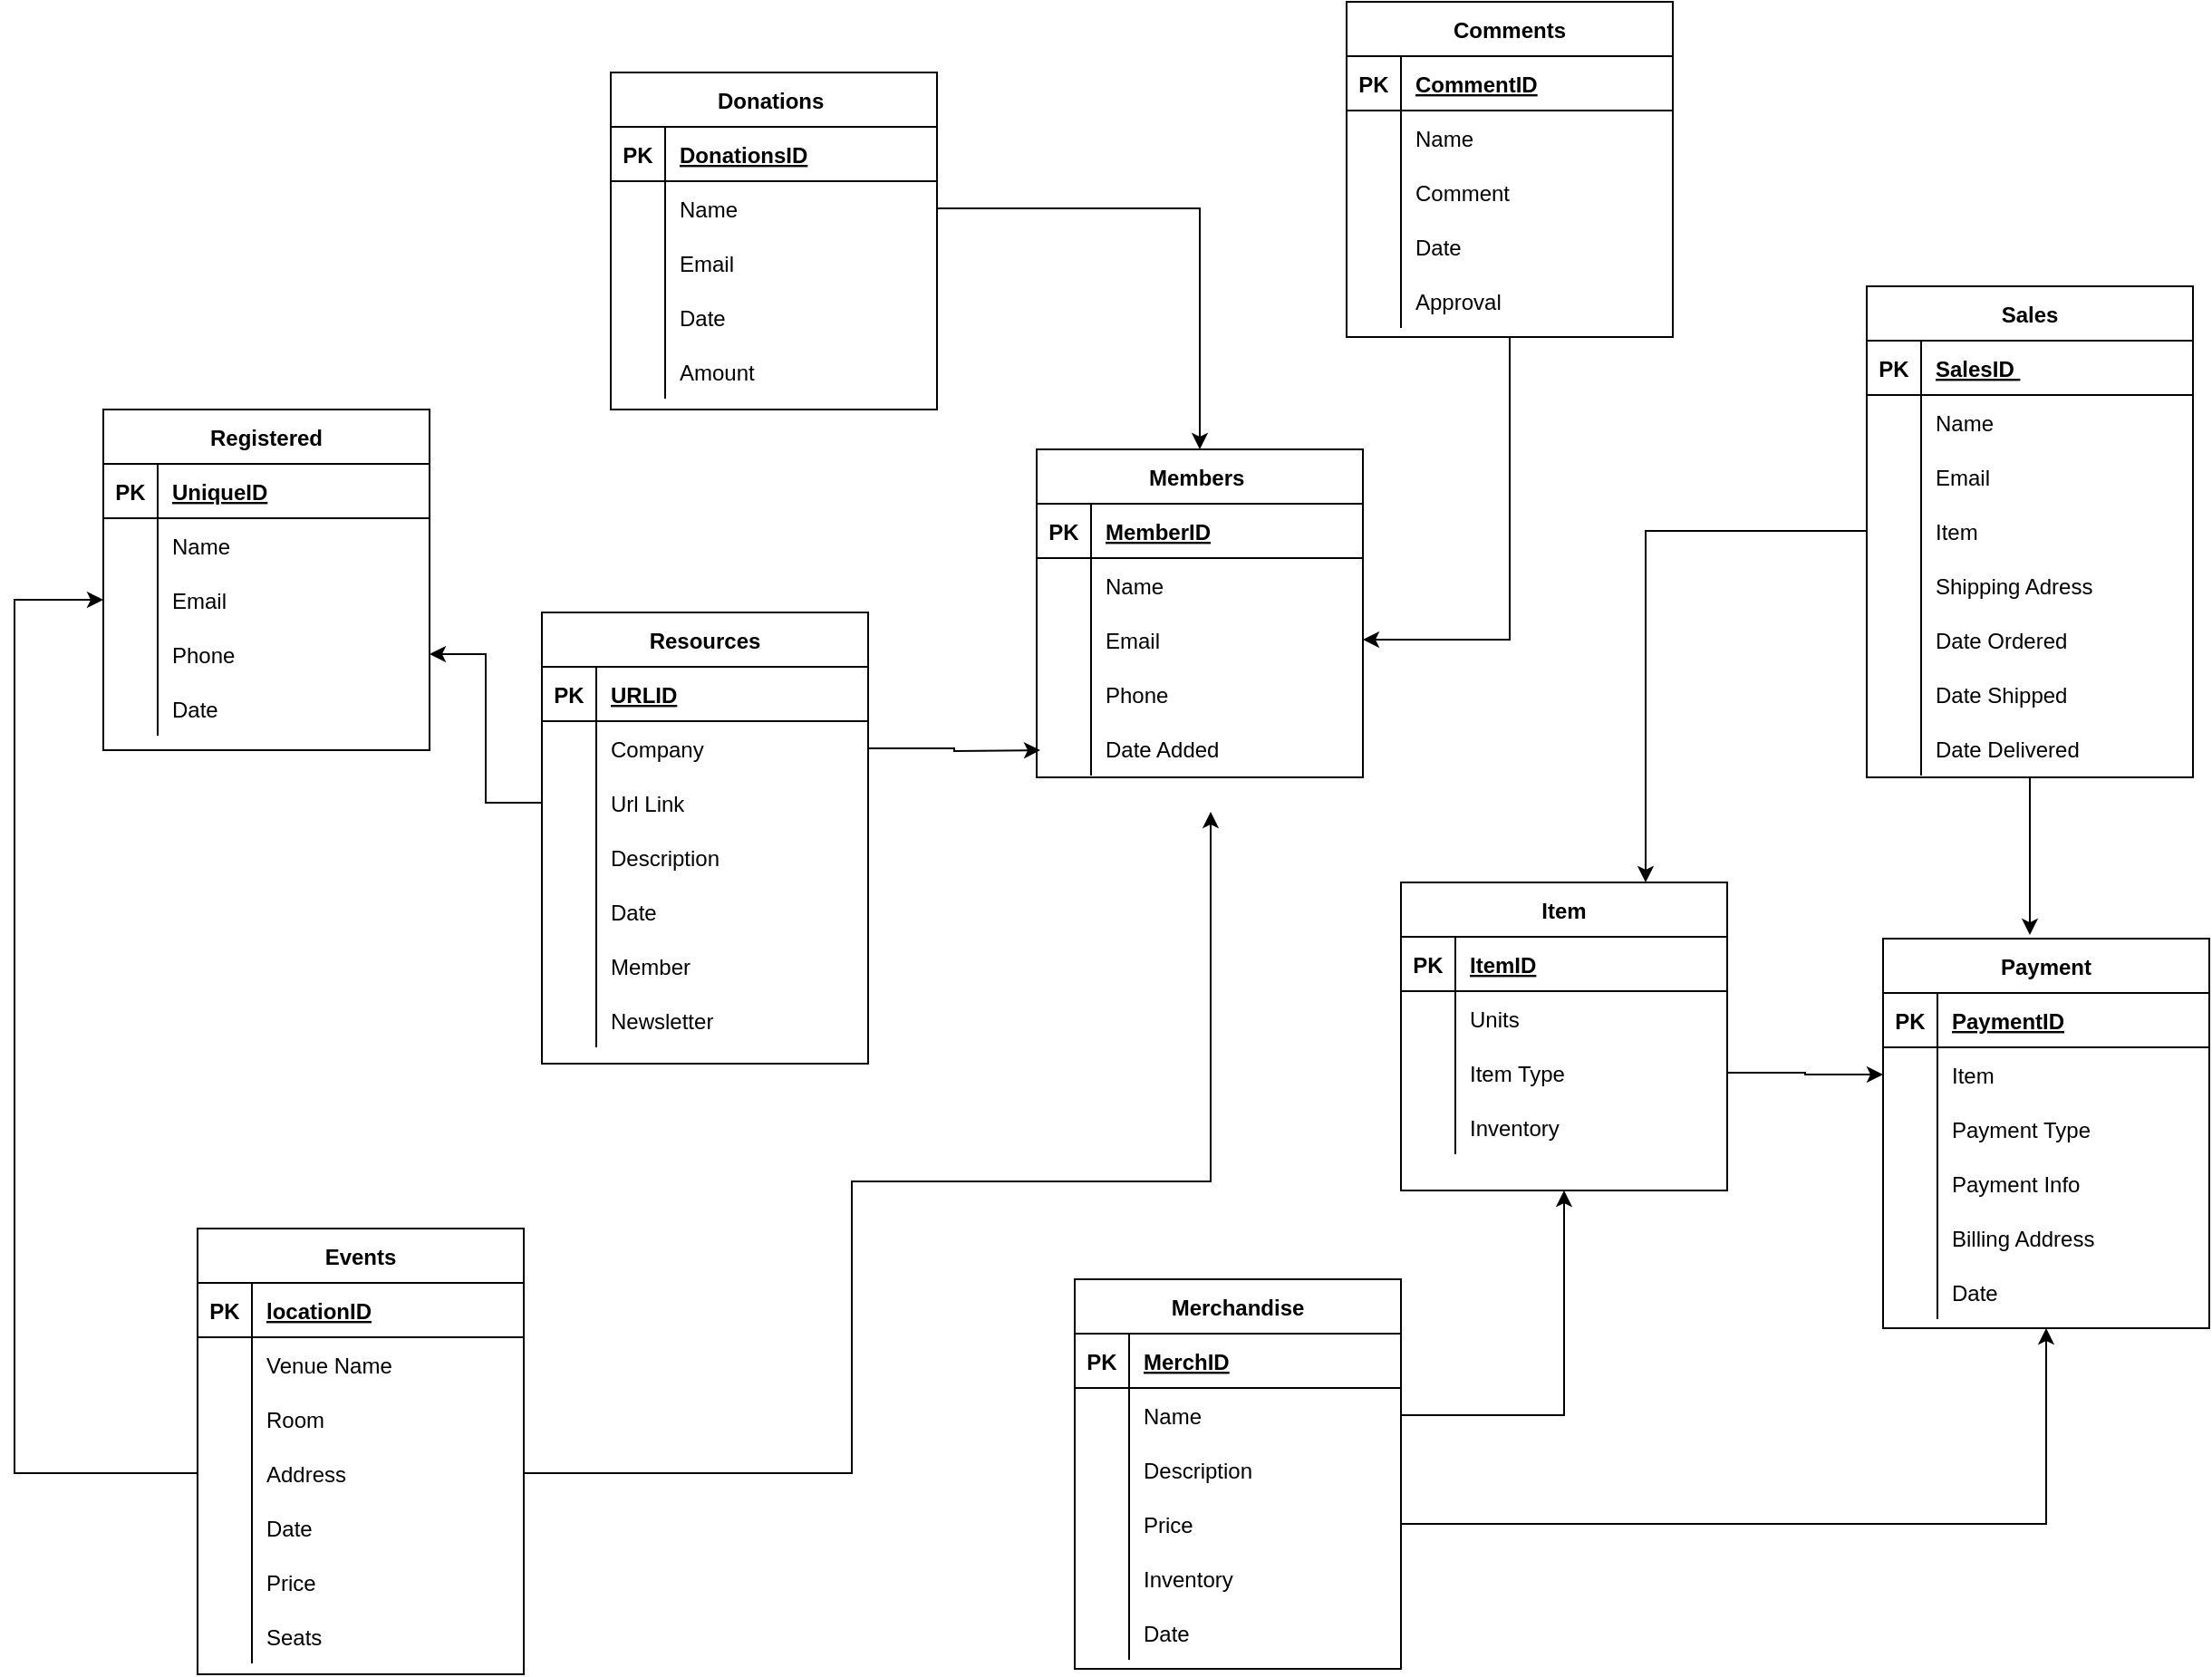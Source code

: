 <mxfile version="16.5.1" type="device"><diagram id="MlOlY-KOnbfKQ18r0qZl" name="Page-1"><mxGraphModel dx="1106" dy="997" grid="0" gridSize="10" guides="1" tooltips="1" connect="1" arrows="1" fold="1" page="1" pageScale="1" pageWidth="1800" pageHeight="1200" math="0" shadow="0"><root><mxCell id="0"/><mxCell id="1" parent="0"/><mxCell id="yleJntPcmp8UD5VNS-tN-72" style="edgeStyle=orthogonalEdgeStyle;rounded=0;orthogonalLoop=1;jettySize=auto;html=1;exitX=0.5;exitY=1;exitDx=0;exitDy=0;" parent="1" source="PDhFYu_shu-uSqJBJLcV-22" edge="1"><mxGeometry relative="1" as="geometry"><mxPoint x="1366" y="666" as="targetPoint"/></mxGeometry></mxCell><mxCell id="PDhFYu_shu-uSqJBJLcV-22" value="Sales" style="shape=table;startSize=30;container=1;collapsible=1;childLayout=tableLayout;fixedRows=1;rowLines=0;fontStyle=1;align=center;resizeLast=1;strokeWidth=1;" parent="1" vertex="1"><mxGeometry x="1276" y="308" width="180" height="271" as="geometry"/></mxCell><mxCell id="PDhFYu_shu-uSqJBJLcV-23" value="" style="shape=tableRow;horizontal=0;startSize=0;swimlaneHead=0;swimlaneBody=0;fillColor=none;collapsible=0;dropTarget=0;points=[[0,0.5],[1,0.5]];portConstraint=eastwest;top=0;left=0;right=0;bottom=1;strokeWidth=1;" parent="PDhFYu_shu-uSqJBJLcV-22" vertex="1"><mxGeometry y="30" width="180" height="30" as="geometry"/></mxCell><mxCell id="PDhFYu_shu-uSqJBJLcV-24" value="PK" style="shape=partialRectangle;connectable=0;fillColor=none;top=0;left=0;bottom=0;right=0;fontStyle=1;overflow=hidden;strokeWidth=1;" parent="PDhFYu_shu-uSqJBJLcV-23" vertex="1"><mxGeometry width="30" height="30" as="geometry"><mxRectangle width="30" height="30" as="alternateBounds"/></mxGeometry></mxCell><mxCell id="PDhFYu_shu-uSqJBJLcV-25" value="SalesID " style="shape=partialRectangle;connectable=0;fillColor=none;top=0;left=0;bottom=0;right=0;align=left;spacingLeft=6;fontStyle=5;overflow=hidden;strokeWidth=1;" parent="PDhFYu_shu-uSqJBJLcV-23" vertex="1"><mxGeometry x="30" width="150" height="30" as="geometry"><mxRectangle width="150" height="30" as="alternateBounds"/></mxGeometry></mxCell><mxCell id="PDhFYu_shu-uSqJBJLcV-26" value="" style="shape=tableRow;horizontal=0;startSize=0;swimlaneHead=0;swimlaneBody=0;fillColor=none;collapsible=0;dropTarget=0;points=[[0,0.5],[1,0.5]];portConstraint=eastwest;top=0;left=0;right=0;bottom=0;strokeWidth=1;" parent="PDhFYu_shu-uSqJBJLcV-22" vertex="1"><mxGeometry y="60" width="180" height="30" as="geometry"/></mxCell><mxCell id="PDhFYu_shu-uSqJBJLcV-27" value="" style="shape=partialRectangle;connectable=0;fillColor=none;top=0;left=0;bottom=0;right=0;editable=1;overflow=hidden;strokeWidth=1;" parent="PDhFYu_shu-uSqJBJLcV-26" vertex="1"><mxGeometry width="30" height="30" as="geometry"><mxRectangle width="30" height="30" as="alternateBounds"/></mxGeometry></mxCell><mxCell id="PDhFYu_shu-uSqJBJLcV-28" value="Name" style="shape=partialRectangle;connectable=0;fillColor=none;top=0;left=0;bottom=0;right=0;align=left;spacingLeft=6;overflow=hidden;strokeWidth=1;" parent="PDhFYu_shu-uSqJBJLcV-26" vertex="1"><mxGeometry x="30" width="150" height="30" as="geometry"><mxRectangle width="150" height="30" as="alternateBounds"/></mxGeometry></mxCell><mxCell id="PDhFYu_shu-uSqJBJLcV-29" value="" style="shape=tableRow;horizontal=0;startSize=0;swimlaneHead=0;swimlaneBody=0;fillColor=none;collapsible=0;dropTarget=0;points=[[0,0.5],[1,0.5]];portConstraint=eastwest;top=0;left=0;right=0;bottom=0;strokeWidth=1;" parent="PDhFYu_shu-uSqJBJLcV-22" vertex="1"><mxGeometry y="90" width="180" height="30" as="geometry"/></mxCell><mxCell id="PDhFYu_shu-uSqJBJLcV-30" value="" style="shape=partialRectangle;connectable=0;fillColor=none;top=0;left=0;bottom=0;right=0;editable=1;overflow=hidden;strokeWidth=1;" parent="PDhFYu_shu-uSqJBJLcV-29" vertex="1"><mxGeometry width="30" height="30" as="geometry"><mxRectangle width="30" height="30" as="alternateBounds"/></mxGeometry></mxCell><mxCell id="PDhFYu_shu-uSqJBJLcV-31" value="Email" style="shape=partialRectangle;connectable=0;fillColor=none;top=0;left=0;bottom=0;right=0;align=left;spacingLeft=6;overflow=hidden;strokeWidth=1;" parent="PDhFYu_shu-uSqJBJLcV-29" vertex="1"><mxGeometry x="30" width="150" height="30" as="geometry"><mxRectangle width="150" height="30" as="alternateBounds"/></mxGeometry></mxCell><mxCell id="PDhFYu_shu-uSqJBJLcV-32" value="" style="shape=tableRow;horizontal=0;startSize=0;swimlaneHead=0;swimlaneBody=0;fillColor=none;collapsible=0;dropTarget=0;points=[[0,0.5],[1,0.5]];portConstraint=eastwest;top=0;left=0;right=0;bottom=0;strokeWidth=1;" parent="PDhFYu_shu-uSqJBJLcV-22" vertex="1"><mxGeometry y="120" width="180" height="30" as="geometry"/></mxCell><mxCell id="PDhFYu_shu-uSqJBJLcV-33" value="" style="shape=partialRectangle;connectable=0;fillColor=none;top=0;left=0;bottom=0;right=0;editable=1;overflow=hidden;strokeWidth=1;" parent="PDhFYu_shu-uSqJBJLcV-32" vertex="1"><mxGeometry width="30" height="30" as="geometry"><mxRectangle width="30" height="30" as="alternateBounds"/></mxGeometry></mxCell><mxCell id="PDhFYu_shu-uSqJBJLcV-34" value="Item" style="shape=partialRectangle;connectable=0;fillColor=none;top=0;left=0;bottom=0;right=0;align=left;spacingLeft=6;overflow=hidden;strokeWidth=1;" parent="PDhFYu_shu-uSqJBJLcV-32" vertex="1"><mxGeometry x="30" width="150" height="30" as="geometry"><mxRectangle width="150" height="30" as="alternateBounds"/></mxGeometry></mxCell><mxCell id="ChWdvVtQl4t2uL4N0yDR-56" value="" style="shape=tableRow;horizontal=0;startSize=0;swimlaneHead=0;swimlaneBody=0;fillColor=none;collapsible=0;dropTarget=0;points=[[0,0.5],[1,0.5]];portConstraint=eastwest;top=0;left=0;right=0;bottom=0;" vertex="1" parent="PDhFYu_shu-uSqJBJLcV-22"><mxGeometry y="150" width="180" height="30" as="geometry"/></mxCell><mxCell id="ChWdvVtQl4t2uL4N0yDR-57" value="" style="shape=partialRectangle;connectable=0;fillColor=none;top=0;left=0;bottom=0;right=0;editable=1;overflow=hidden;" vertex="1" parent="ChWdvVtQl4t2uL4N0yDR-56"><mxGeometry width="30" height="30" as="geometry"><mxRectangle width="30" height="30" as="alternateBounds"/></mxGeometry></mxCell><mxCell id="ChWdvVtQl4t2uL4N0yDR-58" value="Shipping Adress" style="shape=partialRectangle;connectable=0;fillColor=none;top=0;left=0;bottom=0;right=0;align=left;spacingLeft=6;overflow=hidden;" vertex="1" parent="ChWdvVtQl4t2uL4N0yDR-56"><mxGeometry x="30" width="150" height="30" as="geometry"><mxRectangle width="150" height="30" as="alternateBounds"/></mxGeometry></mxCell><mxCell id="ChWdvVtQl4t2uL4N0yDR-60" value="" style="shape=tableRow;horizontal=0;startSize=0;swimlaneHead=0;swimlaneBody=0;fillColor=none;collapsible=0;dropTarget=0;points=[[0,0.5],[1,0.5]];portConstraint=eastwest;top=0;left=0;right=0;bottom=0;" vertex="1" parent="PDhFYu_shu-uSqJBJLcV-22"><mxGeometry y="180" width="180" height="30" as="geometry"/></mxCell><mxCell id="ChWdvVtQl4t2uL4N0yDR-61" value="" style="shape=partialRectangle;connectable=0;fillColor=none;top=0;left=0;bottom=0;right=0;editable=1;overflow=hidden;" vertex="1" parent="ChWdvVtQl4t2uL4N0yDR-60"><mxGeometry width="30" height="30" as="geometry"><mxRectangle width="30" height="30" as="alternateBounds"/></mxGeometry></mxCell><mxCell id="ChWdvVtQl4t2uL4N0yDR-62" value="Date Ordered" style="shape=partialRectangle;connectable=0;fillColor=none;top=0;left=0;bottom=0;right=0;align=left;spacingLeft=6;overflow=hidden;" vertex="1" parent="ChWdvVtQl4t2uL4N0yDR-60"><mxGeometry x="30" width="150" height="30" as="geometry"><mxRectangle width="150" height="30" as="alternateBounds"/></mxGeometry></mxCell><mxCell id="ChWdvVtQl4t2uL4N0yDR-64" value="" style="shape=tableRow;horizontal=0;startSize=0;swimlaneHead=0;swimlaneBody=0;fillColor=none;collapsible=0;dropTarget=0;points=[[0,0.5],[1,0.5]];portConstraint=eastwest;top=0;left=0;right=0;bottom=0;" vertex="1" parent="PDhFYu_shu-uSqJBJLcV-22"><mxGeometry y="210" width="180" height="30" as="geometry"/></mxCell><mxCell id="ChWdvVtQl4t2uL4N0yDR-65" value="" style="shape=partialRectangle;connectable=0;fillColor=none;top=0;left=0;bottom=0;right=0;editable=1;overflow=hidden;" vertex="1" parent="ChWdvVtQl4t2uL4N0yDR-64"><mxGeometry width="30" height="30" as="geometry"><mxRectangle width="30" height="30" as="alternateBounds"/></mxGeometry></mxCell><mxCell id="ChWdvVtQl4t2uL4N0yDR-66" value="Date Shipped" style="shape=partialRectangle;connectable=0;fillColor=none;top=0;left=0;bottom=0;right=0;align=left;spacingLeft=6;overflow=hidden;" vertex="1" parent="ChWdvVtQl4t2uL4N0yDR-64"><mxGeometry x="30" width="150" height="30" as="geometry"><mxRectangle width="150" height="30" as="alternateBounds"/></mxGeometry></mxCell><mxCell id="ChWdvVtQl4t2uL4N0yDR-68" value="" style="shape=tableRow;horizontal=0;startSize=0;swimlaneHead=0;swimlaneBody=0;fillColor=none;collapsible=0;dropTarget=0;points=[[0,0.5],[1,0.5]];portConstraint=eastwest;top=0;left=0;right=0;bottom=0;" vertex="1" parent="PDhFYu_shu-uSqJBJLcV-22"><mxGeometry y="240" width="180" height="30" as="geometry"/></mxCell><mxCell id="ChWdvVtQl4t2uL4N0yDR-69" value="" style="shape=partialRectangle;connectable=0;fillColor=none;top=0;left=0;bottom=0;right=0;editable=1;overflow=hidden;" vertex="1" parent="ChWdvVtQl4t2uL4N0yDR-68"><mxGeometry width="30" height="30" as="geometry"><mxRectangle width="30" height="30" as="alternateBounds"/></mxGeometry></mxCell><mxCell id="ChWdvVtQl4t2uL4N0yDR-70" value="Date Delivered" style="shape=partialRectangle;connectable=0;fillColor=none;top=0;left=0;bottom=0;right=0;align=left;spacingLeft=6;overflow=hidden;" vertex="1" parent="ChWdvVtQl4t2uL4N0yDR-68"><mxGeometry x="30" width="150" height="30" as="geometry"><mxRectangle width="150" height="30" as="alternateBounds"/></mxGeometry></mxCell><mxCell id="PDhFYu_shu-uSqJBJLcV-35" value="Members " style="shape=table;startSize=30;container=1;collapsible=1;childLayout=tableLayout;fixedRows=1;rowLines=0;fontStyle=1;align=center;resizeLast=1;strokeWidth=1;" parent="1" vertex="1"><mxGeometry x="818" y="398" width="180" height="181" as="geometry"/></mxCell><mxCell id="PDhFYu_shu-uSqJBJLcV-36" value="" style="shape=tableRow;horizontal=0;startSize=0;swimlaneHead=0;swimlaneBody=0;fillColor=none;collapsible=0;dropTarget=0;points=[[0,0.5],[1,0.5]];portConstraint=eastwest;top=0;left=0;right=0;bottom=1;strokeWidth=1;" parent="PDhFYu_shu-uSqJBJLcV-35" vertex="1"><mxGeometry y="30" width="180" height="30" as="geometry"/></mxCell><mxCell id="PDhFYu_shu-uSqJBJLcV-37" value="PK" style="shape=partialRectangle;connectable=0;fillColor=none;top=0;left=0;bottom=0;right=0;fontStyle=1;overflow=hidden;strokeWidth=1;" parent="PDhFYu_shu-uSqJBJLcV-36" vertex="1"><mxGeometry width="30" height="30" as="geometry"><mxRectangle width="30" height="30" as="alternateBounds"/></mxGeometry></mxCell><mxCell id="PDhFYu_shu-uSqJBJLcV-38" value="MemberID" style="shape=partialRectangle;connectable=0;fillColor=none;top=0;left=0;bottom=0;right=0;align=left;spacingLeft=6;fontStyle=5;overflow=hidden;strokeWidth=1;" parent="PDhFYu_shu-uSqJBJLcV-36" vertex="1"><mxGeometry x="30" width="150" height="30" as="geometry"><mxRectangle width="150" height="30" as="alternateBounds"/></mxGeometry></mxCell><mxCell id="PDhFYu_shu-uSqJBJLcV-39" value="" style="shape=tableRow;horizontal=0;startSize=0;swimlaneHead=0;swimlaneBody=0;fillColor=none;collapsible=0;dropTarget=0;points=[[0,0.5],[1,0.5]];portConstraint=eastwest;top=0;left=0;right=0;bottom=0;strokeWidth=1;" parent="PDhFYu_shu-uSqJBJLcV-35" vertex="1"><mxGeometry y="60" width="180" height="30" as="geometry"/></mxCell><mxCell id="PDhFYu_shu-uSqJBJLcV-40" value="" style="shape=partialRectangle;connectable=0;fillColor=none;top=0;left=0;bottom=0;right=0;editable=1;overflow=hidden;strokeWidth=1;" parent="PDhFYu_shu-uSqJBJLcV-39" vertex="1"><mxGeometry width="30" height="30" as="geometry"><mxRectangle width="30" height="30" as="alternateBounds"/></mxGeometry></mxCell><mxCell id="PDhFYu_shu-uSqJBJLcV-41" value="Name " style="shape=partialRectangle;connectable=0;fillColor=none;top=0;left=0;bottom=0;right=0;align=left;spacingLeft=6;overflow=hidden;strokeWidth=1;" parent="PDhFYu_shu-uSqJBJLcV-39" vertex="1"><mxGeometry x="30" width="150" height="30" as="geometry"><mxRectangle width="150" height="30" as="alternateBounds"/></mxGeometry></mxCell><mxCell id="PDhFYu_shu-uSqJBJLcV-42" value="" style="shape=tableRow;horizontal=0;startSize=0;swimlaneHead=0;swimlaneBody=0;fillColor=none;collapsible=0;dropTarget=0;points=[[0,0.5],[1,0.5]];portConstraint=eastwest;top=0;left=0;right=0;bottom=0;strokeWidth=1;" parent="PDhFYu_shu-uSqJBJLcV-35" vertex="1"><mxGeometry y="90" width="180" height="30" as="geometry"/></mxCell><mxCell id="PDhFYu_shu-uSqJBJLcV-43" value="" style="shape=partialRectangle;connectable=0;fillColor=none;top=0;left=0;bottom=0;right=0;editable=1;overflow=hidden;strokeWidth=1;" parent="PDhFYu_shu-uSqJBJLcV-42" vertex="1"><mxGeometry width="30" height="30" as="geometry"><mxRectangle width="30" height="30" as="alternateBounds"/></mxGeometry></mxCell><mxCell id="PDhFYu_shu-uSqJBJLcV-44" value="Email" style="shape=partialRectangle;connectable=0;fillColor=none;top=0;left=0;bottom=0;right=0;align=left;spacingLeft=6;overflow=hidden;strokeWidth=1;" parent="PDhFYu_shu-uSqJBJLcV-42" vertex="1"><mxGeometry x="30" width="150" height="30" as="geometry"><mxRectangle width="150" height="30" as="alternateBounds"/></mxGeometry></mxCell><mxCell id="PDhFYu_shu-uSqJBJLcV-45" value="" style="shape=tableRow;horizontal=0;startSize=0;swimlaneHead=0;swimlaneBody=0;fillColor=none;collapsible=0;dropTarget=0;points=[[0,0.5],[1,0.5]];portConstraint=eastwest;top=0;left=0;right=0;bottom=0;strokeWidth=1;" parent="PDhFYu_shu-uSqJBJLcV-35" vertex="1"><mxGeometry y="120" width="180" height="30" as="geometry"/></mxCell><mxCell id="PDhFYu_shu-uSqJBJLcV-46" value="" style="shape=partialRectangle;connectable=0;fillColor=none;top=0;left=0;bottom=0;right=0;editable=1;overflow=hidden;strokeWidth=1;" parent="PDhFYu_shu-uSqJBJLcV-45" vertex="1"><mxGeometry width="30" height="30" as="geometry"><mxRectangle width="30" height="30" as="alternateBounds"/></mxGeometry></mxCell><mxCell id="PDhFYu_shu-uSqJBJLcV-47" value="Phone " style="shape=partialRectangle;connectable=0;fillColor=none;top=0;left=0;bottom=0;right=0;align=left;spacingLeft=6;overflow=hidden;strokeWidth=1;" parent="PDhFYu_shu-uSqJBJLcV-45" vertex="1"><mxGeometry x="30" width="150" height="30" as="geometry"><mxRectangle width="150" height="30" as="alternateBounds"/></mxGeometry></mxCell><mxCell id="ChWdvVtQl4t2uL4N0yDR-39" value="" style="shape=tableRow;horizontal=0;startSize=0;swimlaneHead=0;swimlaneBody=0;fillColor=none;collapsible=0;dropTarget=0;points=[[0,0.5],[1,0.5]];portConstraint=eastwest;top=0;left=0;right=0;bottom=0;" vertex="1" parent="PDhFYu_shu-uSqJBJLcV-35"><mxGeometry y="150" width="180" height="30" as="geometry"/></mxCell><mxCell id="ChWdvVtQl4t2uL4N0yDR-40" value="" style="shape=partialRectangle;connectable=0;fillColor=none;top=0;left=0;bottom=0;right=0;editable=1;overflow=hidden;" vertex="1" parent="ChWdvVtQl4t2uL4N0yDR-39"><mxGeometry width="30" height="30" as="geometry"><mxRectangle width="30" height="30" as="alternateBounds"/></mxGeometry></mxCell><mxCell id="ChWdvVtQl4t2uL4N0yDR-41" value="Date Added" style="shape=partialRectangle;connectable=0;fillColor=none;top=0;left=0;bottom=0;right=0;align=left;spacingLeft=6;overflow=hidden;" vertex="1" parent="ChWdvVtQl4t2uL4N0yDR-39"><mxGeometry x="30" width="150" height="30" as="geometry"><mxRectangle width="150" height="30" as="alternateBounds"/></mxGeometry></mxCell><mxCell id="PDhFYu_shu-uSqJBJLcV-48" value="Donations " style="shape=table;startSize=30;container=1;collapsible=1;childLayout=tableLayout;fixedRows=1;rowLines=0;fontStyle=1;align=center;resizeLast=1;strokeWidth=1;" parent="1" vertex="1"><mxGeometry x="583" y="190" width="180" height="186" as="geometry"/></mxCell><mxCell id="PDhFYu_shu-uSqJBJLcV-49" value="" style="shape=tableRow;horizontal=0;startSize=0;swimlaneHead=0;swimlaneBody=0;fillColor=none;collapsible=0;dropTarget=0;points=[[0,0.5],[1,0.5]];portConstraint=eastwest;top=0;left=0;right=0;bottom=1;strokeWidth=1;" parent="PDhFYu_shu-uSqJBJLcV-48" vertex="1"><mxGeometry y="30" width="180" height="30" as="geometry"/></mxCell><mxCell id="PDhFYu_shu-uSqJBJLcV-50" value="PK" style="shape=partialRectangle;connectable=0;fillColor=none;top=0;left=0;bottom=0;right=0;fontStyle=1;overflow=hidden;strokeWidth=1;" parent="PDhFYu_shu-uSqJBJLcV-49" vertex="1"><mxGeometry width="30" height="30" as="geometry"><mxRectangle width="30" height="30" as="alternateBounds"/></mxGeometry></mxCell><mxCell id="PDhFYu_shu-uSqJBJLcV-51" value="DonationsID" style="shape=partialRectangle;connectable=0;fillColor=none;top=0;left=0;bottom=0;right=0;align=left;spacingLeft=6;fontStyle=5;overflow=hidden;strokeWidth=1;" parent="PDhFYu_shu-uSqJBJLcV-49" vertex="1"><mxGeometry x="30" width="150" height="30" as="geometry"><mxRectangle width="150" height="30" as="alternateBounds"/></mxGeometry></mxCell><mxCell id="PDhFYu_shu-uSqJBJLcV-52" value="" style="shape=tableRow;horizontal=0;startSize=0;swimlaneHead=0;swimlaneBody=0;fillColor=none;collapsible=0;dropTarget=0;points=[[0,0.5],[1,0.5]];portConstraint=eastwest;top=0;left=0;right=0;bottom=0;strokeWidth=1;" parent="PDhFYu_shu-uSqJBJLcV-48" vertex="1"><mxGeometry y="60" width="180" height="30" as="geometry"/></mxCell><mxCell id="PDhFYu_shu-uSqJBJLcV-53" value="" style="shape=partialRectangle;connectable=0;fillColor=none;top=0;left=0;bottom=0;right=0;editable=1;overflow=hidden;strokeWidth=1;" parent="PDhFYu_shu-uSqJBJLcV-52" vertex="1"><mxGeometry width="30" height="30" as="geometry"><mxRectangle width="30" height="30" as="alternateBounds"/></mxGeometry></mxCell><mxCell id="PDhFYu_shu-uSqJBJLcV-54" value="Name" style="shape=partialRectangle;connectable=0;fillColor=none;top=0;left=0;bottom=0;right=0;align=left;spacingLeft=6;overflow=hidden;strokeWidth=1;" parent="PDhFYu_shu-uSqJBJLcV-52" vertex="1"><mxGeometry x="30" width="150" height="30" as="geometry"><mxRectangle width="150" height="30" as="alternateBounds"/></mxGeometry></mxCell><mxCell id="PDhFYu_shu-uSqJBJLcV-55" value="" style="shape=tableRow;horizontal=0;startSize=0;swimlaneHead=0;swimlaneBody=0;fillColor=none;collapsible=0;dropTarget=0;points=[[0,0.5],[1,0.5]];portConstraint=eastwest;top=0;left=0;right=0;bottom=0;strokeWidth=1;" parent="PDhFYu_shu-uSqJBJLcV-48" vertex="1"><mxGeometry y="90" width="180" height="30" as="geometry"/></mxCell><mxCell id="PDhFYu_shu-uSqJBJLcV-56" value="" style="shape=partialRectangle;connectable=0;fillColor=none;top=0;left=0;bottom=0;right=0;editable=1;overflow=hidden;strokeWidth=1;" parent="PDhFYu_shu-uSqJBJLcV-55" vertex="1"><mxGeometry width="30" height="30" as="geometry"><mxRectangle width="30" height="30" as="alternateBounds"/></mxGeometry></mxCell><mxCell id="PDhFYu_shu-uSqJBJLcV-57" value="Email " style="shape=partialRectangle;connectable=0;fillColor=none;top=0;left=0;bottom=0;right=0;align=left;spacingLeft=6;overflow=hidden;strokeWidth=1;" parent="PDhFYu_shu-uSqJBJLcV-55" vertex="1"><mxGeometry x="30" width="150" height="30" as="geometry"><mxRectangle width="150" height="30" as="alternateBounds"/></mxGeometry></mxCell><mxCell id="PDhFYu_shu-uSqJBJLcV-58" value="" style="shape=tableRow;horizontal=0;startSize=0;swimlaneHead=0;swimlaneBody=0;fillColor=none;collapsible=0;dropTarget=0;points=[[0,0.5],[1,0.5]];portConstraint=eastwest;top=0;left=0;right=0;bottom=0;strokeWidth=1;" parent="PDhFYu_shu-uSqJBJLcV-48" vertex="1"><mxGeometry y="120" width="180" height="30" as="geometry"/></mxCell><mxCell id="PDhFYu_shu-uSqJBJLcV-59" value="" style="shape=partialRectangle;connectable=0;fillColor=none;top=0;left=0;bottom=0;right=0;editable=1;overflow=hidden;strokeWidth=1;" parent="PDhFYu_shu-uSqJBJLcV-58" vertex="1"><mxGeometry width="30" height="30" as="geometry"><mxRectangle width="30" height="30" as="alternateBounds"/></mxGeometry></mxCell><mxCell id="PDhFYu_shu-uSqJBJLcV-60" value="Date " style="shape=partialRectangle;connectable=0;fillColor=none;top=0;left=0;bottom=0;right=0;align=left;spacingLeft=6;overflow=hidden;strokeWidth=1;" parent="PDhFYu_shu-uSqJBJLcV-58" vertex="1"><mxGeometry x="30" width="150" height="30" as="geometry"><mxRectangle width="150" height="30" as="alternateBounds"/></mxGeometry></mxCell><mxCell id="ChWdvVtQl4t2uL4N0yDR-35" value="" style="shape=tableRow;horizontal=0;startSize=0;swimlaneHead=0;swimlaneBody=0;fillColor=none;collapsible=0;dropTarget=0;points=[[0,0.5],[1,0.5]];portConstraint=eastwest;top=0;left=0;right=0;bottom=0;" vertex="1" parent="PDhFYu_shu-uSqJBJLcV-48"><mxGeometry y="150" width="180" height="30" as="geometry"/></mxCell><mxCell id="ChWdvVtQl4t2uL4N0yDR-36" value="" style="shape=partialRectangle;connectable=0;fillColor=none;top=0;left=0;bottom=0;right=0;editable=1;overflow=hidden;" vertex="1" parent="ChWdvVtQl4t2uL4N0yDR-35"><mxGeometry width="30" height="30" as="geometry"><mxRectangle width="30" height="30" as="alternateBounds"/></mxGeometry></mxCell><mxCell id="ChWdvVtQl4t2uL4N0yDR-37" value="Amount" style="shape=partialRectangle;connectable=0;fillColor=none;top=0;left=0;bottom=0;right=0;align=left;spacingLeft=6;overflow=hidden;" vertex="1" parent="ChWdvVtQl4t2uL4N0yDR-35"><mxGeometry x="30" width="150" height="30" as="geometry"><mxRectangle width="150" height="30" as="alternateBounds"/></mxGeometry></mxCell><mxCell id="PDhFYu_shu-uSqJBJLcV-61" value="Registered" style="shape=table;startSize=30;container=1;collapsible=1;childLayout=tableLayout;fixedRows=1;rowLines=0;fontStyle=1;align=center;resizeLast=1;strokeWidth=1;" parent="1" vertex="1"><mxGeometry x="303" y="376" width="180" height="188" as="geometry"/></mxCell><mxCell id="PDhFYu_shu-uSqJBJLcV-62" value="" style="shape=tableRow;horizontal=0;startSize=0;swimlaneHead=0;swimlaneBody=0;fillColor=none;collapsible=0;dropTarget=0;points=[[0,0.5],[1,0.5]];portConstraint=eastwest;top=0;left=0;right=0;bottom=1;strokeWidth=1;" parent="PDhFYu_shu-uSqJBJLcV-61" vertex="1"><mxGeometry y="30" width="180" height="30" as="geometry"/></mxCell><mxCell id="PDhFYu_shu-uSqJBJLcV-63" value="PK" style="shape=partialRectangle;connectable=0;fillColor=none;top=0;left=0;bottom=0;right=0;fontStyle=1;overflow=hidden;strokeWidth=1;" parent="PDhFYu_shu-uSqJBJLcV-62" vertex="1"><mxGeometry width="30" height="30" as="geometry"><mxRectangle width="30" height="30" as="alternateBounds"/></mxGeometry></mxCell><mxCell id="PDhFYu_shu-uSqJBJLcV-64" value="UniqueID" style="shape=partialRectangle;connectable=0;fillColor=none;top=0;left=0;bottom=0;right=0;align=left;spacingLeft=6;fontStyle=5;overflow=hidden;strokeWidth=1;" parent="PDhFYu_shu-uSqJBJLcV-62" vertex="1"><mxGeometry x="30" width="150" height="30" as="geometry"><mxRectangle width="150" height="30" as="alternateBounds"/></mxGeometry></mxCell><mxCell id="PDhFYu_shu-uSqJBJLcV-65" value="" style="shape=tableRow;horizontal=0;startSize=0;swimlaneHead=0;swimlaneBody=0;fillColor=none;collapsible=0;dropTarget=0;points=[[0,0.5],[1,0.5]];portConstraint=eastwest;top=0;left=0;right=0;bottom=0;strokeWidth=1;" parent="PDhFYu_shu-uSqJBJLcV-61" vertex="1"><mxGeometry y="60" width="180" height="30" as="geometry"/></mxCell><mxCell id="PDhFYu_shu-uSqJBJLcV-66" value="" style="shape=partialRectangle;connectable=0;fillColor=none;top=0;left=0;bottom=0;right=0;editable=1;overflow=hidden;strokeWidth=1;" parent="PDhFYu_shu-uSqJBJLcV-65" vertex="1"><mxGeometry width="30" height="30" as="geometry"><mxRectangle width="30" height="30" as="alternateBounds"/></mxGeometry></mxCell><mxCell id="PDhFYu_shu-uSqJBJLcV-67" value="Name " style="shape=partialRectangle;connectable=0;fillColor=none;top=0;left=0;bottom=0;right=0;align=left;spacingLeft=6;overflow=hidden;strokeWidth=1;" parent="PDhFYu_shu-uSqJBJLcV-65" vertex="1"><mxGeometry x="30" width="150" height="30" as="geometry"><mxRectangle width="150" height="30" as="alternateBounds"/></mxGeometry></mxCell><mxCell id="PDhFYu_shu-uSqJBJLcV-68" value="" style="shape=tableRow;horizontal=0;startSize=0;swimlaneHead=0;swimlaneBody=0;fillColor=none;collapsible=0;dropTarget=0;points=[[0,0.5],[1,0.5]];portConstraint=eastwest;top=0;left=0;right=0;bottom=0;strokeWidth=1;" parent="PDhFYu_shu-uSqJBJLcV-61" vertex="1"><mxGeometry y="90" width="180" height="30" as="geometry"/></mxCell><mxCell id="PDhFYu_shu-uSqJBJLcV-69" value="" style="shape=partialRectangle;connectable=0;fillColor=none;top=0;left=0;bottom=0;right=0;editable=1;overflow=hidden;strokeWidth=1;" parent="PDhFYu_shu-uSqJBJLcV-68" vertex="1"><mxGeometry width="30" height="30" as="geometry"><mxRectangle width="30" height="30" as="alternateBounds"/></mxGeometry></mxCell><mxCell id="PDhFYu_shu-uSqJBJLcV-70" value="Email" style="shape=partialRectangle;connectable=0;fillColor=none;top=0;left=0;bottom=0;right=0;align=left;spacingLeft=6;overflow=hidden;strokeWidth=1;" parent="PDhFYu_shu-uSqJBJLcV-68" vertex="1"><mxGeometry x="30" width="150" height="30" as="geometry"><mxRectangle width="150" height="30" as="alternateBounds"/></mxGeometry></mxCell><mxCell id="PDhFYu_shu-uSqJBJLcV-71" value="" style="shape=tableRow;horizontal=0;startSize=0;swimlaneHead=0;swimlaneBody=0;fillColor=none;collapsible=0;dropTarget=0;points=[[0,0.5],[1,0.5]];portConstraint=eastwest;top=0;left=0;right=0;bottom=0;strokeWidth=1;" parent="PDhFYu_shu-uSqJBJLcV-61" vertex="1"><mxGeometry y="120" width="180" height="30" as="geometry"/></mxCell><mxCell id="PDhFYu_shu-uSqJBJLcV-72" value="" style="shape=partialRectangle;connectable=0;fillColor=none;top=0;left=0;bottom=0;right=0;editable=1;overflow=hidden;strokeWidth=1;" parent="PDhFYu_shu-uSqJBJLcV-71" vertex="1"><mxGeometry width="30" height="30" as="geometry"><mxRectangle width="30" height="30" as="alternateBounds"/></mxGeometry></mxCell><mxCell id="PDhFYu_shu-uSqJBJLcV-73" value="Phone" style="shape=partialRectangle;connectable=0;fillColor=none;top=0;left=0;bottom=0;right=0;align=left;spacingLeft=6;overflow=hidden;strokeWidth=1;" parent="PDhFYu_shu-uSqJBJLcV-71" vertex="1"><mxGeometry x="30" width="150" height="30" as="geometry"><mxRectangle width="150" height="30" as="alternateBounds"/></mxGeometry></mxCell><mxCell id="ChWdvVtQl4t2uL4N0yDR-2" value="" style="shape=tableRow;horizontal=0;startSize=0;swimlaneHead=0;swimlaneBody=0;fillColor=none;collapsible=0;dropTarget=0;points=[[0,0.5],[1,0.5]];portConstraint=eastwest;top=0;left=0;right=0;bottom=0;" vertex="1" parent="PDhFYu_shu-uSqJBJLcV-61"><mxGeometry y="150" width="180" height="30" as="geometry"/></mxCell><mxCell id="ChWdvVtQl4t2uL4N0yDR-3" value="" style="shape=partialRectangle;connectable=0;fillColor=none;top=0;left=0;bottom=0;right=0;editable=1;overflow=hidden;" vertex="1" parent="ChWdvVtQl4t2uL4N0yDR-2"><mxGeometry width="30" height="30" as="geometry"><mxRectangle width="30" height="30" as="alternateBounds"/></mxGeometry></mxCell><mxCell id="ChWdvVtQl4t2uL4N0yDR-4" value="Date" style="shape=partialRectangle;connectable=0;fillColor=none;top=0;left=0;bottom=0;right=0;align=left;spacingLeft=6;overflow=hidden;" vertex="1" parent="ChWdvVtQl4t2uL4N0yDR-2"><mxGeometry x="30" width="150" height="30" as="geometry"><mxRectangle width="150" height="30" as="alternateBounds"/></mxGeometry></mxCell><mxCell id="yleJntPcmp8UD5VNS-tN-68" style="edgeStyle=orthogonalEdgeStyle;rounded=0;orthogonalLoop=1;jettySize=auto;html=1;exitX=0.5;exitY=1;exitDx=0;exitDy=0;entryX=1;entryY=0.5;entryDx=0;entryDy=0;" parent="1" source="PDhFYu_shu-uSqJBJLcV-74" target="PDhFYu_shu-uSqJBJLcV-42" edge="1"><mxGeometry relative="1" as="geometry"/></mxCell><mxCell id="PDhFYu_shu-uSqJBJLcV-74" value="Comments" style="shape=table;startSize=30;container=1;collapsible=1;childLayout=tableLayout;fixedRows=1;rowLines=0;fontStyle=1;align=center;resizeLast=1;strokeWidth=1;" parent="1" vertex="1"><mxGeometry x="989" y="151" width="180" height="185" as="geometry"/></mxCell><mxCell id="PDhFYu_shu-uSqJBJLcV-75" value="" style="shape=tableRow;horizontal=0;startSize=0;swimlaneHead=0;swimlaneBody=0;fillColor=none;collapsible=0;dropTarget=0;points=[[0,0.5],[1,0.5]];portConstraint=eastwest;top=0;left=0;right=0;bottom=1;strokeWidth=1;" parent="PDhFYu_shu-uSqJBJLcV-74" vertex="1"><mxGeometry y="30" width="180" height="30" as="geometry"/></mxCell><mxCell id="PDhFYu_shu-uSqJBJLcV-76" value="PK" style="shape=partialRectangle;connectable=0;fillColor=none;top=0;left=0;bottom=0;right=0;fontStyle=1;overflow=hidden;strokeWidth=1;" parent="PDhFYu_shu-uSqJBJLcV-75" vertex="1"><mxGeometry width="30" height="30" as="geometry"><mxRectangle width="30" height="30" as="alternateBounds"/></mxGeometry></mxCell><mxCell id="PDhFYu_shu-uSqJBJLcV-77" value="CommentID" style="shape=partialRectangle;connectable=0;fillColor=none;top=0;left=0;bottom=0;right=0;align=left;spacingLeft=6;fontStyle=5;overflow=hidden;strokeWidth=1;" parent="PDhFYu_shu-uSqJBJLcV-75" vertex="1"><mxGeometry x="30" width="150" height="30" as="geometry"><mxRectangle width="150" height="30" as="alternateBounds"/></mxGeometry></mxCell><mxCell id="PDhFYu_shu-uSqJBJLcV-78" value="" style="shape=tableRow;horizontal=0;startSize=0;swimlaneHead=0;swimlaneBody=0;fillColor=none;collapsible=0;dropTarget=0;points=[[0,0.5],[1,0.5]];portConstraint=eastwest;top=0;left=0;right=0;bottom=0;strokeWidth=1;" parent="PDhFYu_shu-uSqJBJLcV-74" vertex="1"><mxGeometry y="60" width="180" height="30" as="geometry"/></mxCell><mxCell id="PDhFYu_shu-uSqJBJLcV-79" value="" style="shape=partialRectangle;connectable=0;fillColor=none;top=0;left=0;bottom=0;right=0;editable=1;overflow=hidden;strokeWidth=1;" parent="PDhFYu_shu-uSqJBJLcV-78" vertex="1"><mxGeometry width="30" height="30" as="geometry"><mxRectangle width="30" height="30" as="alternateBounds"/></mxGeometry></mxCell><mxCell id="PDhFYu_shu-uSqJBJLcV-80" value="Name" style="shape=partialRectangle;connectable=0;fillColor=none;top=0;left=0;bottom=0;right=0;align=left;spacingLeft=6;overflow=hidden;strokeWidth=1;" parent="PDhFYu_shu-uSqJBJLcV-78" vertex="1"><mxGeometry x="30" width="150" height="30" as="geometry"><mxRectangle width="150" height="30" as="alternateBounds"/></mxGeometry></mxCell><mxCell id="PDhFYu_shu-uSqJBJLcV-81" value="" style="shape=tableRow;horizontal=0;startSize=0;swimlaneHead=0;swimlaneBody=0;fillColor=none;collapsible=0;dropTarget=0;points=[[0,0.5],[1,0.5]];portConstraint=eastwest;top=0;left=0;right=0;bottom=0;strokeWidth=1;" parent="PDhFYu_shu-uSqJBJLcV-74" vertex="1"><mxGeometry y="90" width="180" height="30" as="geometry"/></mxCell><mxCell id="PDhFYu_shu-uSqJBJLcV-82" value="" style="shape=partialRectangle;connectable=0;fillColor=none;top=0;left=0;bottom=0;right=0;editable=1;overflow=hidden;strokeWidth=1;" parent="PDhFYu_shu-uSqJBJLcV-81" vertex="1"><mxGeometry width="30" height="30" as="geometry"><mxRectangle width="30" height="30" as="alternateBounds"/></mxGeometry></mxCell><mxCell id="PDhFYu_shu-uSqJBJLcV-83" value="Comment" style="shape=partialRectangle;connectable=0;fillColor=none;top=0;left=0;bottom=0;right=0;align=left;spacingLeft=6;overflow=hidden;strokeWidth=1;" parent="PDhFYu_shu-uSqJBJLcV-81" vertex="1"><mxGeometry x="30" width="150" height="30" as="geometry"><mxRectangle width="150" height="30" as="alternateBounds"/></mxGeometry></mxCell><mxCell id="PDhFYu_shu-uSqJBJLcV-84" value="" style="shape=tableRow;horizontal=0;startSize=0;swimlaneHead=0;swimlaneBody=0;fillColor=none;collapsible=0;dropTarget=0;points=[[0,0.5],[1,0.5]];portConstraint=eastwest;top=0;left=0;right=0;bottom=0;strokeWidth=1;" parent="PDhFYu_shu-uSqJBJLcV-74" vertex="1"><mxGeometry y="120" width="180" height="30" as="geometry"/></mxCell><mxCell id="PDhFYu_shu-uSqJBJLcV-85" value="" style="shape=partialRectangle;connectable=0;fillColor=none;top=0;left=0;bottom=0;right=0;editable=1;overflow=hidden;strokeWidth=1;" parent="PDhFYu_shu-uSqJBJLcV-84" vertex="1"><mxGeometry width="30" height="30" as="geometry"><mxRectangle width="30" height="30" as="alternateBounds"/></mxGeometry></mxCell><mxCell id="PDhFYu_shu-uSqJBJLcV-86" value="Date" style="shape=partialRectangle;connectable=0;fillColor=none;top=0;left=0;bottom=0;right=0;align=left;spacingLeft=6;overflow=hidden;strokeWidth=1;" parent="PDhFYu_shu-uSqJBJLcV-84" vertex="1"><mxGeometry x="30" width="150" height="30" as="geometry"><mxRectangle width="150" height="30" as="alternateBounds"/></mxGeometry></mxCell><mxCell id="ChWdvVtQl4t2uL4N0yDR-43" value="" style="shape=tableRow;horizontal=0;startSize=0;swimlaneHead=0;swimlaneBody=0;fillColor=none;collapsible=0;dropTarget=0;points=[[0,0.5],[1,0.5]];portConstraint=eastwest;top=0;left=0;right=0;bottom=0;" vertex="1" parent="PDhFYu_shu-uSqJBJLcV-74"><mxGeometry y="150" width="180" height="30" as="geometry"/></mxCell><mxCell id="ChWdvVtQl4t2uL4N0yDR-44" value="" style="shape=partialRectangle;connectable=0;fillColor=none;top=0;left=0;bottom=0;right=0;editable=1;overflow=hidden;" vertex="1" parent="ChWdvVtQl4t2uL4N0yDR-43"><mxGeometry width="30" height="30" as="geometry"><mxRectangle width="30" height="30" as="alternateBounds"/></mxGeometry></mxCell><mxCell id="ChWdvVtQl4t2uL4N0yDR-45" value="Approval" style="shape=partialRectangle;connectable=0;fillColor=none;top=0;left=0;bottom=0;right=0;align=left;spacingLeft=6;overflow=hidden;" vertex="1" parent="ChWdvVtQl4t2uL4N0yDR-43"><mxGeometry x="30" width="150" height="30" as="geometry"><mxRectangle width="150" height="30" as="alternateBounds"/></mxGeometry></mxCell><mxCell id="PDhFYu_shu-uSqJBJLcV-87" value="Resources" style="shape=table;startSize=30;container=1;collapsible=1;childLayout=tableLayout;fixedRows=1;rowLines=0;fontStyle=1;align=center;resizeLast=1;strokeWidth=1;" parent="1" vertex="1"><mxGeometry x="545" y="488" width="180" height="249" as="geometry"/></mxCell><mxCell id="PDhFYu_shu-uSqJBJLcV-88" value="" style="shape=tableRow;horizontal=0;startSize=0;swimlaneHead=0;swimlaneBody=0;fillColor=none;collapsible=0;dropTarget=0;points=[[0,0.5],[1,0.5]];portConstraint=eastwest;top=0;left=0;right=0;bottom=1;strokeWidth=1;" parent="PDhFYu_shu-uSqJBJLcV-87" vertex="1"><mxGeometry y="30" width="180" height="30" as="geometry"/></mxCell><mxCell id="PDhFYu_shu-uSqJBJLcV-89" value="PK" style="shape=partialRectangle;connectable=0;fillColor=none;top=0;left=0;bottom=0;right=0;fontStyle=1;overflow=hidden;strokeWidth=1;" parent="PDhFYu_shu-uSqJBJLcV-88" vertex="1"><mxGeometry width="30" height="30" as="geometry"><mxRectangle width="30" height="30" as="alternateBounds"/></mxGeometry></mxCell><mxCell id="PDhFYu_shu-uSqJBJLcV-90" value="URLID" style="shape=partialRectangle;connectable=0;fillColor=none;top=0;left=0;bottom=0;right=0;align=left;spacingLeft=6;fontStyle=5;overflow=hidden;strokeWidth=1;" parent="PDhFYu_shu-uSqJBJLcV-88" vertex="1"><mxGeometry x="30" width="150" height="30" as="geometry"><mxRectangle width="150" height="30" as="alternateBounds"/></mxGeometry></mxCell><mxCell id="PDhFYu_shu-uSqJBJLcV-91" value="" style="shape=tableRow;horizontal=0;startSize=0;swimlaneHead=0;swimlaneBody=0;fillColor=none;collapsible=0;dropTarget=0;points=[[0,0.5],[1,0.5]];portConstraint=eastwest;top=0;left=0;right=0;bottom=0;strokeWidth=1;" parent="PDhFYu_shu-uSqJBJLcV-87" vertex="1"><mxGeometry y="60" width="180" height="30" as="geometry"/></mxCell><mxCell id="PDhFYu_shu-uSqJBJLcV-92" value="" style="shape=partialRectangle;connectable=0;fillColor=none;top=0;left=0;bottom=0;right=0;editable=1;overflow=hidden;strokeWidth=1;" parent="PDhFYu_shu-uSqJBJLcV-91" vertex="1"><mxGeometry width="30" height="30" as="geometry"><mxRectangle width="30" height="30" as="alternateBounds"/></mxGeometry></mxCell><mxCell id="PDhFYu_shu-uSqJBJLcV-93" value="Company" style="shape=partialRectangle;connectable=0;fillColor=none;top=0;left=0;bottom=0;right=0;align=left;spacingLeft=6;overflow=hidden;strokeWidth=1;" parent="PDhFYu_shu-uSqJBJLcV-91" vertex="1"><mxGeometry x="30" width="150" height="30" as="geometry"><mxRectangle width="150" height="30" as="alternateBounds"/></mxGeometry></mxCell><mxCell id="PDhFYu_shu-uSqJBJLcV-94" value="" style="shape=tableRow;horizontal=0;startSize=0;swimlaneHead=0;swimlaneBody=0;fillColor=none;collapsible=0;dropTarget=0;points=[[0,0.5],[1,0.5]];portConstraint=eastwest;top=0;left=0;right=0;bottom=0;strokeWidth=1;" parent="PDhFYu_shu-uSqJBJLcV-87" vertex="1"><mxGeometry y="90" width="180" height="30" as="geometry"/></mxCell><mxCell id="PDhFYu_shu-uSqJBJLcV-95" value="" style="shape=partialRectangle;connectable=0;fillColor=none;top=0;left=0;bottom=0;right=0;editable=1;overflow=hidden;strokeWidth=1;" parent="PDhFYu_shu-uSqJBJLcV-94" vertex="1"><mxGeometry width="30" height="30" as="geometry"><mxRectangle width="30" height="30" as="alternateBounds"/></mxGeometry></mxCell><mxCell id="PDhFYu_shu-uSqJBJLcV-96" value="Url Link" style="shape=partialRectangle;connectable=0;fillColor=none;top=0;left=0;bottom=0;right=0;align=left;spacingLeft=6;overflow=hidden;strokeWidth=1;" parent="PDhFYu_shu-uSqJBJLcV-94" vertex="1"><mxGeometry x="30" width="150" height="30" as="geometry"><mxRectangle width="150" height="30" as="alternateBounds"/></mxGeometry></mxCell><mxCell id="PDhFYu_shu-uSqJBJLcV-97" value="" style="shape=tableRow;horizontal=0;startSize=0;swimlaneHead=0;swimlaneBody=0;fillColor=none;collapsible=0;dropTarget=0;points=[[0,0.5],[1,0.5]];portConstraint=eastwest;top=0;left=0;right=0;bottom=0;strokeWidth=1;" parent="PDhFYu_shu-uSqJBJLcV-87" vertex="1"><mxGeometry y="120" width="180" height="30" as="geometry"/></mxCell><mxCell id="PDhFYu_shu-uSqJBJLcV-98" value="" style="shape=partialRectangle;connectable=0;fillColor=none;top=0;left=0;bottom=0;right=0;editable=1;overflow=hidden;strokeWidth=1;" parent="PDhFYu_shu-uSqJBJLcV-97" vertex="1"><mxGeometry width="30" height="30" as="geometry"><mxRectangle width="30" height="30" as="alternateBounds"/></mxGeometry></mxCell><mxCell id="PDhFYu_shu-uSqJBJLcV-99" value="Description" style="shape=partialRectangle;connectable=0;fillColor=none;top=0;left=0;bottom=0;right=0;align=left;spacingLeft=6;overflow=hidden;strokeWidth=1;" parent="PDhFYu_shu-uSqJBJLcV-97" vertex="1"><mxGeometry x="30" width="150" height="30" as="geometry"><mxRectangle width="150" height="30" as="alternateBounds"/></mxGeometry></mxCell><mxCell id="ChWdvVtQl4t2uL4N0yDR-6" value="" style="shape=tableRow;horizontal=0;startSize=0;swimlaneHead=0;swimlaneBody=0;fillColor=none;collapsible=0;dropTarget=0;points=[[0,0.5],[1,0.5]];portConstraint=eastwest;top=0;left=0;right=0;bottom=0;" vertex="1" parent="PDhFYu_shu-uSqJBJLcV-87"><mxGeometry y="150" width="180" height="30" as="geometry"/></mxCell><mxCell id="ChWdvVtQl4t2uL4N0yDR-7" value="" style="shape=partialRectangle;connectable=0;fillColor=none;top=0;left=0;bottom=0;right=0;editable=1;overflow=hidden;" vertex="1" parent="ChWdvVtQl4t2uL4N0yDR-6"><mxGeometry width="30" height="30" as="geometry"><mxRectangle width="30" height="30" as="alternateBounds"/></mxGeometry></mxCell><mxCell id="ChWdvVtQl4t2uL4N0yDR-8" value="Date" style="shape=partialRectangle;connectable=0;fillColor=none;top=0;left=0;bottom=0;right=0;align=left;spacingLeft=6;overflow=hidden;" vertex="1" parent="ChWdvVtQl4t2uL4N0yDR-6"><mxGeometry x="30" width="150" height="30" as="geometry"><mxRectangle width="150" height="30" as="alternateBounds"/></mxGeometry></mxCell><mxCell id="ChWdvVtQl4t2uL4N0yDR-10" value="" style="shape=tableRow;horizontal=0;startSize=0;swimlaneHead=0;swimlaneBody=0;fillColor=none;collapsible=0;dropTarget=0;points=[[0,0.5],[1,0.5]];portConstraint=eastwest;top=0;left=0;right=0;bottom=0;" vertex="1" parent="PDhFYu_shu-uSqJBJLcV-87"><mxGeometry y="180" width="180" height="30" as="geometry"/></mxCell><mxCell id="ChWdvVtQl4t2uL4N0yDR-11" value="" style="shape=partialRectangle;connectable=0;fillColor=none;top=0;left=0;bottom=0;right=0;editable=1;overflow=hidden;" vertex="1" parent="ChWdvVtQl4t2uL4N0yDR-10"><mxGeometry width="30" height="30" as="geometry"><mxRectangle width="30" height="30" as="alternateBounds"/></mxGeometry></mxCell><mxCell id="ChWdvVtQl4t2uL4N0yDR-12" value="Member" style="shape=partialRectangle;connectable=0;fillColor=none;top=0;left=0;bottom=0;right=0;align=left;spacingLeft=6;overflow=hidden;" vertex="1" parent="ChWdvVtQl4t2uL4N0yDR-10"><mxGeometry x="30" width="150" height="30" as="geometry"><mxRectangle width="150" height="30" as="alternateBounds"/></mxGeometry></mxCell><mxCell id="ChWdvVtQl4t2uL4N0yDR-14" value="" style="shape=tableRow;horizontal=0;startSize=0;swimlaneHead=0;swimlaneBody=0;fillColor=none;collapsible=0;dropTarget=0;points=[[0,0.5],[1,0.5]];portConstraint=eastwest;top=0;left=0;right=0;bottom=0;" vertex="1" parent="PDhFYu_shu-uSqJBJLcV-87"><mxGeometry y="210" width="180" height="30" as="geometry"/></mxCell><mxCell id="ChWdvVtQl4t2uL4N0yDR-15" value="" style="shape=partialRectangle;connectable=0;fillColor=none;top=0;left=0;bottom=0;right=0;editable=1;overflow=hidden;" vertex="1" parent="ChWdvVtQl4t2uL4N0yDR-14"><mxGeometry width="30" height="30" as="geometry"><mxRectangle width="30" height="30" as="alternateBounds"/></mxGeometry></mxCell><mxCell id="ChWdvVtQl4t2uL4N0yDR-16" value="Newsletter" style="shape=partialRectangle;connectable=0;fillColor=none;top=0;left=0;bottom=0;right=0;align=left;spacingLeft=6;overflow=hidden;" vertex="1" parent="ChWdvVtQl4t2uL4N0yDR-14"><mxGeometry x="30" width="150" height="30" as="geometry"><mxRectangle width="150" height="30" as="alternateBounds"/></mxGeometry></mxCell><mxCell id="PDhFYu_shu-uSqJBJLcV-100" value="Events" style="shape=table;startSize=30;container=1;collapsible=1;childLayout=tableLayout;fixedRows=1;rowLines=0;fontStyle=1;align=center;resizeLast=1;strokeWidth=1;" parent="1" vertex="1"><mxGeometry x="355" y="828" width="180" height="246" as="geometry"/></mxCell><mxCell id="PDhFYu_shu-uSqJBJLcV-101" value="" style="shape=tableRow;horizontal=0;startSize=0;swimlaneHead=0;swimlaneBody=0;fillColor=none;collapsible=0;dropTarget=0;points=[[0,0.5],[1,0.5]];portConstraint=eastwest;top=0;left=0;right=0;bottom=1;strokeWidth=1;" parent="PDhFYu_shu-uSqJBJLcV-100" vertex="1"><mxGeometry y="30" width="180" height="30" as="geometry"/></mxCell><mxCell id="PDhFYu_shu-uSqJBJLcV-102" value="PK" style="shape=partialRectangle;connectable=0;fillColor=none;top=0;left=0;bottom=0;right=0;fontStyle=1;overflow=hidden;strokeWidth=1;" parent="PDhFYu_shu-uSqJBJLcV-101" vertex="1"><mxGeometry width="30" height="30" as="geometry"><mxRectangle width="30" height="30" as="alternateBounds"/></mxGeometry></mxCell><mxCell id="PDhFYu_shu-uSqJBJLcV-103" value="locationID" style="shape=partialRectangle;connectable=0;fillColor=none;top=0;left=0;bottom=0;right=0;align=left;spacingLeft=6;fontStyle=5;overflow=hidden;strokeWidth=1;" parent="PDhFYu_shu-uSqJBJLcV-101" vertex="1"><mxGeometry x="30" width="150" height="30" as="geometry"><mxRectangle width="150" height="30" as="alternateBounds"/></mxGeometry></mxCell><mxCell id="PDhFYu_shu-uSqJBJLcV-104" value="" style="shape=tableRow;horizontal=0;startSize=0;swimlaneHead=0;swimlaneBody=0;fillColor=none;collapsible=0;dropTarget=0;points=[[0,0.5],[1,0.5]];portConstraint=eastwest;top=0;left=0;right=0;bottom=0;strokeWidth=1;" parent="PDhFYu_shu-uSqJBJLcV-100" vertex="1"><mxGeometry y="60" width="180" height="30" as="geometry"/></mxCell><mxCell id="PDhFYu_shu-uSqJBJLcV-105" value="" style="shape=partialRectangle;connectable=0;fillColor=none;top=0;left=0;bottom=0;right=0;editable=1;overflow=hidden;strokeWidth=1;" parent="PDhFYu_shu-uSqJBJLcV-104" vertex="1"><mxGeometry width="30" height="30" as="geometry"><mxRectangle width="30" height="30" as="alternateBounds"/></mxGeometry></mxCell><mxCell id="PDhFYu_shu-uSqJBJLcV-106" value="Venue Name" style="shape=partialRectangle;connectable=0;fillColor=none;top=0;left=0;bottom=0;right=0;align=left;spacingLeft=6;overflow=hidden;strokeWidth=1;" parent="PDhFYu_shu-uSqJBJLcV-104" vertex="1"><mxGeometry x="30" width="150" height="30" as="geometry"><mxRectangle width="150" height="30" as="alternateBounds"/></mxGeometry></mxCell><mxCell id="PDhFYu_shu-uSqJBJLcV-107" value="" style="shape=tableRow;horizontal=0;startSize=0;swimlaneHead=0;swimlaneBody=0;fillColor=none;collapsible=0;dropTarget=0;points=[[0,0.5],[1,0.5]];portConstraint=eastwest;top=0;left=0;right=0;bottom=0;strokeWidth=1;" parent="PDhFYu_shu-uSqJBJLcV-100" vertex="1"><mxGeometry y="90" width="180" height="30" as="geometry"/></mxCell><mxCell id="PDhFYu_shu-uSqJBJLcV-108" value="" style="shape=partialRectangle;connectable=0;fillColor=none;top=0;left=0;bottom=0;right=0;editable=1;overflow=hidden;strokeWidth=1;" parent="PDhFYu_shu-uSqJBJLcV-107" vertex="1"><mxGeometry width="30" height="30" as="geometry"><mxRectangle width="30" height="30" as="alternateBounds"/></mxGeometry></mxCell><mxCell id="PDhFYu_shu-uSqJBJLcV-109" value="Room " style="shape=partialRectangle;connectable=0;fillColor=none;top=0;left=0;bottom=0;right=0;align=left;spacingLeft=6;overflow=hidden;strokeWidth=1;" parent="PDhFYu_shu-uSqJBJLcV-107" vertex="1"><mxGeometry x="30" width="150" height="30" as="geometry"><mxRectangle width="150" height="30" as="alternateBounds"/></mxGeometry></mxCell><mxCell id="PDhFYu_shu-uSqJBJLcV-110" value="" style="shape=tableRow;horizontal=0;startSize=0;swimlaneHead=0;swimlaneBody=0;fillColor=none;collapsible=0;dropTarget=0;points=[[0,0.5],[1,0.5]];portConstraint=eastwest;top=0;left=0;right=0;bottom=0;strokeWidth=1;" parent="PDhFYu_shu-uSqJBJLcV-100" vertex="1"><mxGeometry y="120" width="180" height="30" as="geometry"/></mxCell><mxCell id="PDhFYu_shu-uSqJBJLcV-111" value="" style="shape=partialRectangle;connectable=0;fillColor=none;top=0;left=0;bottom=0;right=0;editable=1;overflow=hidden;strokeWidth=1;" parent="PDhFYu_shu-uSqJBJLcV-110" vertex="1"><mxGeometry width="30" height="30" as="geometry"><mxRectangle width="30" height="30" as="alternateBounds"/></mxGeometry></mxCell><mxCell id="PDhFYu_shu-uSqJBJLcV-112" value="Address" style="shape=partialRectangle;connectable=0;fillColor=none;top=0;left=0;bottom=0;right=0;align=left;spacingLeft=6;overflow=hidden;strokeWidth=1;" parent="PDhFYu_shu-uSqJBJLcV-110" vertex="1"><mxGeometry x="30" width="150" height="30" as="geometry"><mxRectangle width="150" height="30" as="alternateBounds"/></mxGeometry></mxCell><mxCell id="ChWdvVtQl4t2uL4N0yDR-18" value="" style="shape=tableRow;horizontal=0;startSize=0;swimlaneHead=0;swimlaneBody=0;fillColor=none;collapsible=0;dropTarget=0;points=[[0,0.5],[1,0.5]];portConstraint=eastwest;top=0;left=0;right=0;bottom=0;" vertex="1" parent="PDhFYu_shu-uSqJBJLcV-100"><mxGeometry y="150" width="180" height="30" as="geometry"/></mxCell><mxCell id="ChWdvVtQl4t2uL4N0yDR-19" value="" style="shape=partialRectangle;connectable=0;fillColor=none;top=0;left=0;bottom=0;right=0;editable=1;overflow=hidden;" vertex="1" parent="ChWdvVtQl4t2uL4N0yDR-18"><mxGeometry width="30" height="30" as="geometry"><mxRectangle width="30" height="30" as="alternateBounds"/></mxGeometry></mxCell><mxCell id="ChWdvVtQl4t2uL4N0yDR-20" value="Date" style="shape=partialRectangle;connectable=0;fillColor=none;top=0;left=0;bottom=0;right=0;align=left;spacingLeft=6;overflow=hidden;" vertex="1" parent="ChWdvVtQl4t2uL4N0yDR-18"><mxGeometry x="30" width="150" height="30" as="geometry"><mxRectangle width="150" height="30" as="alternateBounds"/></mxGeometry></mxCell><mxCell id="ChWdvVtQl4t2uL4N0yDR-27" value="" style="shape=tableRow;horizontal=0;startSize=0;swimlaneHead=0;swimlaneBody=0;fillColor=none;collapsible=0;dropTarget=0;points=[[0,0.5],[1,0.5]];portConstraint=eastwest;top=0;left=0;right=0;bottom=0;" vertex="1" parent="PDhFYu_shu-uSqJBJLcV-100"><mxGeometry y="180" width="180" height="30" as="geometry"/></mxCell><mxCell id="ChWdvVtQl4t2uL4N0yDR-28" value="" style="shape=partialRectangle;connectable=0;fillColor=none;top=0;left=0;bottom=0;right=0;editable=1;overflow=hidden;" vertex="1" parent="ChWdvVtQl4t2uL4N0yDR-27"><mxGeometry width="30" height="30" as="geometry"><mxRectangle width="30" height="30" as="alternateBounds"/></mxGeometry></mxCell><mxCell id="ChWdvVtQl4t2uL4N0yDR-29" value="Price" style="shape=partialRectangle;connectable=0;fillColor=none;top=0;left=0;bottom=0;right=0;align=left;spacingLeft=6;overflow=hidden;" vertex="1" parent="ChWdvVtQl4t2uL4N0yDR-27"><mxGeometry x="30" width="150" height="30" as="geometry"><mxRectangle width="150" height="30" as="alternateBounds"/></mxGeometry></mxCell><mxCell id="ChWdvVtQl4t2uL4N0yDR-31" value="" style="shape=tableRow;horizontal=0;startSize=0;swimlaneHead=0;swimlaneBody=0;fillColor=none;collapsible=0;dropTarget=0;points=[[0,0.5],[1,0.5]];portConstraint=eastwest;top=0;left=0;right=0;bottom=0;" vertex="1" parent="PDhFYu_shu-uSqJBJLcV-100"><mxGeometry y="210" width="180" height="30" as="geometry"/></mxCell><mxCell id="ChWdvVtQl4t2uL4N0yDR-32" value="" style="shape=partialRectangle;connectable=0;fillColor=none;top=0;left=0;bottom=0;right=0;editable=1;overflow=hidden;" vertex="1" parent="ChWdvVtQl4t2uL4N0yDR-31"><mxGeometry width="30" height="30" as="geometry"><mxRectangle width="30" height="30" as="alternateBounds"/></mxGeometry></mxCell><mxCell id="ChWdvVtQl4t2uL4N0yDR-33" value="Seats" style="shape=partialRectangle;connectable=0;fillColor=none;top=0;left=0;bottom=0;right=0;align=left;spacingLeft=6;overflow=hidden;" vertex="1" parent="ChWdvVtQl4t2uL4N0yDR-31"><mxGeometry x="30" width="150" height="30" as="geometry"><mxRectangle width="150" height="30" as="alternateBounds"/></mxGeometry></mxCell><mxCell id="PDhFYu_shu-uSqJBJLcV-113" value="Merchandise" style="shape=table;startSize=30;container=1;collapsible=1;childLayout=tableLayout;fixedRows=1;rowLines=0;fontStyle=1;align=center;resizeLast=1;strokeWidth=1;" parent="1" vertex="1"><mxGeometry x="839" y="856" width="180" height="215" as="geometry"/></mxCell><mxCell id="PDhFYu_shu-uSqJBJLcV-114" value="" style="shape=tableRow;horizontal=0;startSize=0;swimlaneHead=0;swimlaneBody=0;fillColor=none;collapsible=0;dropTarget=0;points=[[0,0.5],[1,0.5]];portConstraint=eastwest;top=0;left=0;right=0;bottom=1;strokeWidth=1;" parent="PDhFYu_shu-uSqJBJLcV-113" vertex="1"><mxGeometry y="30" width="180" height="30" as="geometry"/></mxCell><mxCell id="PDhFYu_shu-uSqJBJLcV-115" value="PK" style="shape=partialRectangle;connectable=0;fillColor=none;top=0;left=0;bottom=0;right=0;fontStyle=1;overflow=hidden;strokeWidth=1;" parent="PDhFYu_shu-uSqJBJLcV-114" vertex="1"><mxGeometry width="30" height="30" as="geometry"><mxRectangle width="30" height="30" as="alternateBounds"/></mxGeometry></mxCell><mxCell id="PDhFYu_shu-uSqJBJLcV-116" value="MerchID" style="shape=partialRectangle;connectable=0;fillColor=none;top=0;left=0;bottom=0;right=0;align=left;spacingLeft=6;fontStyle=5;overflow=hidden;strokeWidth=1;" parent="PDhFYu_shu-uSqJBJLcV-114" vertex="1"><mxGeometry x="30" width="150" height="30" as="geometry"><mxRectangle width="150" height="30" as="alternateBounds"/></mxGeometry></mxCell><mxCell id="PDhFYu_shu-uSqJBJLcV-117" value="" style="shape=tableRow;horizontal=0;startSize=0;swimlaneHead=0;swimlaneBody=0;fillColor=none;collapsible=0;dropTarget=0;points=[[0,0.5],[1,0.5]];portConstraint=eastwest;top=0;left=0;right=0;bottom=0;strokeWidth=1;" parent="PDhFYu_shu-uSqJBJLcV-113" vertex="1"><mxGeometry y="60" width="180" height="30" as="geometry"/></mxCell><mxCell id="PDhFYu_shu-uSqJBJLcV-118" value="" style="shape=partialRectangle;connectable=0;fillColor=none;top=0;left=0;bottom=0;right=0;editable=1;overflow=hidden;strokeWidth=1;" parent="PDhFYu_shu-uSqJBJLcV-117" vertex="1"><mxGeometry width="30" height="30" as="geometry"><mxRectangle width="30" height="30" as="alternateBounds"/></mxGeometry></mxCell><mxCell id="PDhFYu_shu-uSqJBJLcV-119" value="Name" style="shape=partialRectangle;connectable=0;fillColor=none;top=0;left=0;bottom=0;right=0;align=left;spacingLeft=6;overflow=hidden;strokeWidth=1;" parent="PDhFYu_shu-uSqJBJLcV-117" vertex="1"><mxGeometry x="30" width="150" height="30" as="geometry"><mxRectangle width="150" height="30" as="alternateBounds"/></mxGeometry></mxCell><mxCell id="PDhFYu_shu-uSqJBJLcV-120" value="" style="shape=tableRow;horizontal=0;startSize=0;swimlaneHead=0;swimlaneBody=0;fillColor=none;collapsible=0;dropTarget=0;points=[[0,0.5],[1,0.5]];portConstraint=eastwest;top=0;left=0;right=0;bottom=0;strokeWidth=1;" parent="PDhFYu_shu-uSqJBJLcV-113" vertex="1"><mxGeometry y="90" width="180" height="30" as="geometry"/></mxCell><mxCell id="PDhFYu_shu-uSqJBJLcV-121" value="" style="shape=partialRectangle;connectable=0;fillColor=none;top=0;left=0;bottom=0;right=0;editable=1;overflow=hidden;strokeWidth=1;" parent="PDhFYu_shu-uSqJBJLcV-120" vertex="1"><mxGeometry width="30" height="30" as="geometry"><mxRectangle width="30" height="30" as="alternateBounds"/></mxGeometry></mxCell><mxCell id="PDhFYu_shu-uSqJBJLcV-122" value="Description" style="shape=partialRectangle;connectable=0;fillColor=none;top=0;left=0;bottom=0;right=0;align=left;spacingLeft=6;overflow=hidden;strokeWidth=1;" parent="PDhFYu_shu-uSqJBJLcV-120" vertex="1"><mxGeometry x="30" width="150" height="30" as="geometry"><mxRectangle width="150" height="30" as="alternateBounds"/></mxGeometry></mxCell><mxCell id="PDhFYu_shu-uSqJBJLcV-123" value="" style="shape=tableRow;horizontal=0;startSize=0;swimlaneHead=0;swimlaneBody=0;fillColor=none;collapsible=0;dropTarget=0;points=[[0,0.5],[1,0.5]];portConstraint=eastwest;top=0;left=0;right=0;bottom=0;strokeWidth=1;" parent="PDhFYu_shu-uSqJBJLcV-113" vertex="1"><mxGeometry y="120" width="180" height="30" as="geometry"/></mxCell><mxCell id="PDhFYu_shu-uSqJBJLcV-124" value="" style="shape=partialRectangle;connectable=0;fillColor=none;top=0;left=0;bottom=0;right=0;editable=1;overflow=hidden;strokeWidth=1;" parent="PDhFYu_shu-uSqJBJLcV-123" vertex="1"><mxGeometry width="30" height="30" as="geometry"><mxRectangle width="30" height="30" as="alternateBounds"/></mxGeometry></mxCell><mxCell id="PDhFYu_shu-uSqJBJLcV-125" value="Price" style="shape=partialRectangle;connectable=0;fillColor=none;top=0;left=0;bottom=0;right=0;align=left;spacingLeft=6;overflow=hidden;strokeWidth=1;" parent="PDhFYu_shu-uSqJBJLcV-123" vertex="1"><mxGeometry x="30" width="150" height="30" as="geometry"><mxRectangle width="150" height="30" as="alternateBounds"/></mxGeometry></mxCell><mxCell id="ChWdvVtQl4t2uL4N0yDR-48" value="" style="shape=tableRow;horizontal=0;startSize=0;swimlaneHead=0;swimlaneBody=0;fillColor=none;collapsible=0;dropTarget=0;points=[[0,0.5],[1,0.5]];portConstraint=eastwest;top=0;left=0;right=0;bottom=0;" vertex="1" parent="PDhFYu_shu-uSqJBJLcV-113"><mxGeometry y="150" width="180" height="30" as="geometry"/></mxCell><mxCell id="ChWdvVtQl4t2uL4N0yDR-49" value="" style="shape=partialRectangle;connectable=0;fillColor=none;top=0;left=0;bottom=0;right=0;editable=1;overflow=hidden;" vertex="1" parent="ChWdvVtQl4t2uL4N0yDR-48"><mxGeometry width="30" height="30" as="geometry"><mxRectangle width="30" height="30" as="alternateBounds"/></mxGeometry></mxCell><mxCell id="ChWdvVtQl4t2uL4N0yDR-50" value="Inventory" style="shape=partialRectangle;connectable=0;fillColor=none;top=0;left=0;bottom=0;right=0;align=left;spacingLeft=6;overflow=hidden;" vertex="1" parent="ChWdvVtQl4t2uL4N0yDR-48"><mxGeometry x="30" width="150" height="30" as="geometry"><mxRectangle width="150" height="30" as="alternateBounds"/></mxGeometry></mxCell><mxCell id="ChWdvVtQl4t2uL4N0yDR-52" value="" style="shape=tableRow;horizontal=0;startSize=0;swimlaneHead=0;swimlaneBody=0;fillColor=none;collapsible=0;dropTarget=0;points=[[0,0.5],[1,0.5]];portConstraint=eastwest;top=0;left=0;right=0;bottom=0;" vertex="1" parent="PDhFYu_shu-uSqJBJLcV-113"><mxGeometry y="180" width="180" height="30" as="geometry"/></mxCell><mxCell id="ChWdvVtQl4t2uL4N0yDR-53" value="" style="shape=partialRectangle;connectable=0;fillColor=none;top=0;left=0;bottom=0;right=0;editable=1;overflow=hidden;" vertex="1" parent="ChWdvVtQl4t2uL4N0yDR-52"><mxGeometry width="30" height="30" as="geometry"><mxRectangle width="30" height="30" as="alternateBounds"/></mxGeometry></mxCell><mxCell id="ChWdvVtQl4t2uL4N0yDR-54" value="Date" style="shape=partialRectangle;connectable=0;fillColor=none;top=0;left=0;bottom=0;right=0;align=left;spacingLeft=6;overflow=hidden;" vertex="1" parent="ChWdvVtQl4t2uL4N0yDR-52"><mxGeometry x="30" width="150" height="30" as="geometry"><mxRectangle width="150" height="30" as="alternateBounds"/></mxGeometry></mxCell><mxCell id="PDhFYu_shu-uSqJBJLcV-126" value="Item" style="shape=table;startSize=30;container=1;collapsible=1;childLayout=tableLayout;fixedRows=1;rowLines=0;fontStyle=1;align=center;resizeLast=1;strokeWidth=1;" parent="1" vertex="1"><mxGeometry x="1019" y="637" width="180" height="170" as="geometry"/></mxCell><mxCell id="PDhFYu_shu-uSqJBJLcV-127" value="" style="shape=tableRow;horizontal=0;startSize=0;swimlaneHead=0;swimlaneBody=0;fillColor=none;collapsible=0;dropTarget=0;points=[[0,0.5],[1,0.5]];portConstraint=eastwest;top=0;left=0;right=0;bottom=1;strokeWidth=1;" parent="PDhFYu_shu-uSqJBJLcV-126" vertex="1"><mxGeometry y="30" width="180" height="30" as="geometry"/></mxCell><mxCell id="PDhFYu_shu-uSqJBJLcV-128" value="PK" style="shape=partialRectangle;connectable=0;fillColor=none;top=0;left=0;bottom=0;right=0;fontStyle=1;overflow=hidden;strokeWidth=1;" parent="PDhFYu_shu-uSqJBJLcV-127" vertex="1"><mxGeometry width="30" height="30" as="geometry"><mxRectangle width="30" height="30" as="alternateBounds"/></mxGeometry></mxCell><mxCell id="PDhFYu_shu-uSqJBJLcV-129" value="ItemID" style="shape=partialRectangle;connectable=0;fillColor=none;top=0;left=0;bottom=0;right=0;align=left;spacingLeft=6;fontStyle=5;overflow=hidden;strokeWidth=1;" parent="PDhFYu_shu-uSqJBJLcV-127" vertex="1"><mxGeometry x="30" width="150" height="30" as="geometry"><mxRectangle width="150" height="30" as="alternateBounds"/></mxGeometry></mxCell><mxCell id="PDhFYu_shu-uSqJBJLcV-130" value="" style="shape=tableRow;horizontal=0;startSize=0;swimlaneHead=0;swimlaneBody=0;fillColor=none;collapsible=0;dropTarget=0;points=[[0,0.5],[1,0.5]];portConstraint=eastwest;top=0;left=0;right=0;bottom=0;strokeWidth=1;" parent="PDhFYu_shu-uSqJBJLcV-126" vertex="1"><mxGeometry y="60" width="180" height="30" as="geometry"/></mxCell><mxCell id="PDhFYu_shu-uSqJBJLcV-131" value="" style="shape=partialRectangle;connectable=0;fillColor=none;top=0;left=0;bottom=0;right=0;editable=1;overflow=hidden;strokeWidth=1;" parent="PDhFYu_shu-uSqJBJLcV-130" vertex="1"><mxGeometry width="30" height="30" as="geometry"><mxRectangle width="30" height="30" as="alternateBounds"/></mxGeometry></mxCell><mxCell id="PDhFYu_shu-uSqJBJLcV-132" value="Units " style="shape=partialRectangle;connectable=0;fillColor=none;top=0;left=0;bottom=0;right=0;align=left;spacingLeft=6;overflow=hidden;strokeWidth=1;" parent="PDhFYu_shu-uSqJBJLcV-130" vertex="1"><mxGeometry x="30" width="150" height="30" as="geometry"><mxRectangle width="150" height="30" as="alternateBounds"/></mxGeometry></mxCell><mxCell id="PDhFYu_shu-uSqJBJLcV-133" value="" style="shape=tableRow;horizontal=0;startSize=0;swimlaneHead=0;swimlaneBody=0;fillColor=none;collapsible=0;dropTarget=0;points=[[0,0.5],[1,0.5]];portConstraint=eastwest;top=0;left=0;right=0;bottom=0;strokeWidth=1;" parent="PDhFYu_shu-uSqJBJLcV-126" vertex="1"><mxGeometry y="90" width="180" height="30" as="geometry"/></mxCell><mxCell id="PDhFYu_shu-uSqJBJLcV-134" value="" style="shape=partialRectangle;connectable=0;fillColor=none;top=0;left=0;bottom=0;right=0;editable=1;overflow=hidden;strokeWidth=1;" parent="PDhFYu_shu-uSqJBJLcV-133" vertex="1"><mxGeometry width="30" height="30" as="geometry"><mxRectangle width="30" height="30" as="alternateBounds"/></mxGeometry></mxCell><mxCell id="PDhFYu_shu-uSqJBJLcV-135" value="Item Type " style="shape=partialRectangle;connectable=0;fillColor=none;top=0;left=0;bottom=0;right=0;align=left;spacingLeft=6;overflow=hidden;strokeWidth=1;" parent="PDhFYu_shu-uSqJBJLcV-133" vertex="1"><mxGeometry x="30" width="150" height="30" as="geometry"><mxRectangle width="150" height="30" as="alternateBounds"/></mxGeometry></mxCell><mxCell id="PDhFYu_shu-uSqJBJLcV-136" value="" style="shape=tableRow;horizontal=0;startSize=0;swimlaneHead=0;swimlaneBody=0;fillColor=none;collapsible=0;dropTarget=0;points=[[0,0.5],[1,0.5]];portConstraint=eastwest;top=0;left=0;right=0;bottom=0;strokeWidth=1;" parent="PDhFYu_shu-uSqJBJLcV-126" vertex="1"><mxGeometry y="120" width="180" height="30" as="geometry"/></mxCell><mxCell id="PDhFYu_shu-uSqJBJLcV-137" value="" style="shape=partialRectangle;connectable=0;fillColor=none;top=0;left=0;bottom=0;right=0;editable=1;overflow=hidden;strokeWidth=1;" parent="PDhFYu_shu-uSqJBJLcV-136" vertex="1"><mxGeometry width="30" height="30" as="geometry"><mxRectangle width="30" height="30" as="alternateBounds"/></mxGeometry></mxCell><mxCell id="PDhFYu_shu-uSqJBJLcV-138" value="Inventory" style="shape=partialRectangle;connectable=0;fillColor=none;top=0;left=0;bottom=0;right=0;align=left;spacingLeft=6;overflow=hidden;strokeWidth=1;" parent="PDhFYu_shu-uSqJBJLcV-136" vertex="1"><mxGeometry x="30" width="150" height="30" as="geometry"><mxRectangle width="150" height="30" as="alternateBounds"/></mxGeometry></mxCell><mxCell id="yleJntPcmp8UD5VNS-tN-6" value="Payment" style="shape=table;startSize=30;container=1;collapsible=1;childLayout=tableLayout;fixedRows=1;rowLines=0;fontStyle=1;align=center;resizeLast=1;strokeWidth=1;" parent="1" vertex="1"><mxGeometry x="1285" y="668" width="180" height="215" as="geometry"/></mxCell><mxCell id="yleJntPcmp8UD5VNS-tN-7" value="" style="shape=tableRow;horizontal=0;startSize=0;swimlaneHead=0;swimlaneBody=0;fillColor=none;collapsible=0;dropTarget=0;points=[[0,0.5],[1,0.5]];portConstraint=eastwest;top=0;left=0;right=0;bottom=1;strokeWidth=1;" parent="yleJntPcmp8UD5VNS-tN-6" vertex="1"><mxGeometry y="30" width="180" height="30" as="geometry"/></mxCell><mxCell id="yleJntPcmp8UD5VNS-tN-8" value="PK" style="shape=partialRectangle;connectable=0;fillColor=none;top=0;left=0;bottom=0;right=0;fontStyle=1;overflow=hidden;strokeWidth=1;" parent="yleJntPcmp8UD5VNS-tN-7" vertex="1"><mxGeometry width="30" height="30" as="geometry"><mxRectangle width="30" height="30" as="alternateBounds"/></mxGeometry></mxCell><mxCell id="yleJntPcmp8UD5VNS-tN-9" value="PaymentID" style="shape=partialRectangle;connectable=0;fillColor=none;top=0;left=0;bottom=0;right=0;align=left;spacingLeft=6;fontStyle=5;overflow=hidden;strokeWidth=1;" parent="yleJntPcmp8UD5VNS-tN-7" vertex="1"><mxGeometry x="30" width="150" height="30" as="geometry"><mxRectangle width="150" height="30" as="alternateBounds"/></mxGeometry></mxCell><mxCell id="yleJntPcmp8UD5VNS-tN-10" value="" style="shape=tableRow;horizontal=0;startSize=0;swimlaneHead=0;swimlaneBody=0;fillColor=none;collapsible=0;dropTarget=0;points=[[0,0.5],[1,0.5]];portConstraint=eastwest;top=0;left=0;right=0;bottom=0;strokeWidth=1;" parent="yleJntPcmp8UD5VNS-tN-6" vertex="1"><mxGeometry y="60" width="180" height="30" as="geometry"/></mxCell><mxCell id="yleJntPcmp8UD5VNS-tN-11" value="" style="shape=partialRectangle;connectable=0;fillColor=none;top=0;left=0;bottom=0;right=0;editable=1;overflow=hidden;strokeWidth=1;" parent="yleJntPcmp8UD5VNS-tN-10" vertex="1"><mxGeometry width="30" height="30" as="geometry"><mxRectangle width="30" height="30" as="alternateBounds"/></mxGeometry></mxCell><mxCell id="yleJntPcmp8UD5VNS-tN-12" value="Item" style="shape=partialRectangle;connectable=0;fillColor=none;top=0;left=0;bottom=0;right=0;align=left;spacingLeft=6;overflow=hidden;strokeWidth=1;" parent="yleJntPcmp8UD5VNS-tN-10" vertex="1"><mxGeometry x="30" width="150" height="30" as="geometry"><mxRectangle width="150" height="30" as="alternateBounds"/></mxGeometry></mxCell><mxCell id="yleJntPcmp8UD5VNS-tN-13" value="" style="shape=tableRow;horizontal=0;startSize=0;swimlaneHead=0;swimlaneBody=0;fillColor=none;collapsible=0;dropTarget=0;points=[[0,0.5],[1,0.5]];portConstraint=eastwest;top=0;left=0;right=0;bottom=0;strokeWidth=1;" parent="yleJntPcmp8UD5VNS-tN-6" vertex="1"><mxGeometry y="90" width="180" height="30" as="geometry"/></mxCell><mxCell id="yleJntPcmp8UD5VNS-tN-14" value="" style="shape=partialRectangle;connectable=0;fillColor=none;top=0;left=0;bottom=0;right=0;editable=1;overflow=hidden;strokeWidth=1;" parent="yleJntPcmp8UD5VNS-tN-13" vertex="1"><mxGeometry width="30" height="30" as="geometry"><mxRectangle width="30" height="30" as="alternateBounds"/></mxGeometry></mxCell><mxCell id="yleJntPcmp8UD5VNS-tN-15" value="Payment Type" style="shape=partialRectangle;connectable=0;fillColor=none;top=0;left=0;bottom=0;right=0;align=left;spacingLeft=6;overflow=hidden;strokeWidth=1;" parent="yleJntPcmp8UD5VNS-tN-13" vertex="1"><mxGeometry x="30" width="150" height="30" as="geometry"><mxRectangle width="150" height="30" as="alternateBounds"/></mxGeometry></mxCell><mxCell id="yleJntPcmp8UD5VNS-tN-16" value="" style="shape=tableRow;horizontal=0;startSize=0;swimlaneHead=0;swimlaneBody=0;fillColor=none;collapsible=0;dropTarget=0;points=[[0,0.5],[1,0.5]];portConstraint=eastwest;top=0;left=0;right=0;bottom=0;strokeWidth=1;" parent="yleJntPcmp8UD5VNS-tN-6" vertex="1"><mxGeometry y="120" width="180" height="30" as="geometry"/></mxCell><mxCell id="yleJntPcmp8UD5VNS-tN-17" value="" style="shape=partialRectangle;connectable=0;fillColor=none;top=0;left=0;bottom=0;right=0;editable=1;overflow=hidden;strokeWidth=1;" parent="yleJntPcmp8UD5VNS-tN-16" vertex="1"><mxGeometry width="30" height="30" as="geometry"><mxRectangle width="30" height="30" as="alternateBounds"/></mxGeometry></mxCell><mxCell id="yleJntPcmp8UD5VNS-tN-18" value="Payment Info" style="shape=partialRectangle;connectable=0;fillColor=none;top=0;left=0;bottom=0;right=0;align=left;spacingLeft=6;overflow=hidden;strokeWidth=1;" parent="yleJntPcmp8UD5VNS-tN-16" vertex="1"><mxGeometry x="30" width="150" height="30" as="geometry"><mxRectangle width="150" height="30" as="alternateBounds"/></mxGeometry></mxCell><mxCell id="ChWdvVtQl4t2uL4N0yDR-72" value="" style="shape=tableRow;horizontal=0;startSize=0;swimlaneHead=0;swimlaneBody=0;fillColor=none;collapsible=0;dropTarget=0;points=[[0,0.5],[1,0.5]];portConstraint=eastwest;top=0;left=0;right=0;bottom=0;" vertex="1" parent="yleJntPcmp8UD5VNS-tN-6"><mxGeometry y="150" width="180" height="30" as="geometry"/></mxCell><mxCell id="ChWdvVtQl4t2uL4N0yDR-73" value="" style="shape=partialRectangle;connectable=0;fillColor=none;top=0;left=0;bottom=0;right=0;editable=1;overflow=hidden;" vertex="1" parent="ChWdvVtQl4t2uL4N0yDR-72"><mxGeometry width="30" height="30" as="geometry"><mxRectangle width="30" height="30" as="alternateBounds"/></mxGeometry></mxCell><mxCell id="ChWdvVtQl4t2uL4N0yDR-74" value="Billing Address" style="shape=partialRectangle;connectable=0;fillColor=none;top=0;left=0;bottom=0;right=0;align=left;spacingLeft=6;overflow=hidden;" vertex="1" parent="ChWdvVtQl4t2uL4N0yDR-72"><mxGeometry x="30" width="150" height="30" as="geometry"><mxRectangle width="150" height="30" as="alternateBounds"/></mxGeometry></mxCell><mxCell id="ChWdvVtQl4t2uL4N0yDR-76" value="" style="shape=tableRow;horizontal=0;startSize=0;swimlaneHead=0;swimlaneBody=0;fillColor=none;collapsible=0;dropTarget=0;points=[[0,0.5],[1,0.5]];portConstraint=eastwest;top=0;left=0;right=0;bottom=0;" vertex="1" parent="yleJntPcmp8UD5VNS-tN-6"><mxGeometry y="180" width="180" height="30" as="geometry"/></mxCell><mxCell id="ChWdvVtQl4t2uL4N0yDR-77" value="" style="shape=partialRectangle;connectable=0;fillColor=none;top=0;left=0;bottom=0;right=0;editable=1;overflow=hidden;" vertex="1" parent="ChWdvVtQl4t2uL4N0yDR-76"><mxGeometry width="30" height="30" as="geometry"><mxRectangle width="30" height="30" as="alternateBounds"/></mxGeometry></mxCell><mxCell id="ChWdvVtQl4t2uL4N0yDR-78" value="Date" style="shape=partialRectangle;connectable=0;fillColor=none;top=0;left=0;bottom=0;right=0;align=left;spacingLeft=6;overflow=hidden;" vertex="1" parent="ChWdvVtQl4t2uL4N0yDR-76"><mxGeometry x="30" width="150" height="30" as="geometry"><mxRectangle width="150" height="30" as="alternateBounds"/></mxGeometry></mxCell><mxCell id="yleJntPcmp8UD5VNS-tN-61" style="edgeStyle=orthogonalEdgeStyle;rounded=0;orthogonalLoop=1;jettySize=auto;html=1;exitX=0;exitY=0.5;exitDx=0;exitDy=0;entryX=1;entryY=0.5;entryDx=0;entryDy=0;" parent="1" source="PDhFYu_shu-uSqJBJLcV-94" target="PDhFYu_shu-uSqJBJLcV-71" edge="1"><mxGeometry relative="1" as="geometry"/></mxCell><mxCell id="yleJntPcmp8UD5VNS-tN-63" style="edgeStyle=orthogonalEdgeStyle;rounded=0;orthogonalLoop=1;jettySize=auto;html=1;exitX=0;exitY=0.5;exitDx=0;exitDy=0;entryX=0;entryY=0.5;entryDx=0;entryDy=0;" parent="1" source="PDhFYu_shu-uSqJBJLcV-110" target="PDhFYu_shu-uSqJBJLcV-68" edge="1"><mxGeometry relative="1" as="geometry"><mxPoint x="283" y="490" as="targetPoint"/><Array as="points"><mxPoint x="254" y="963"/><mxPoint x="254" y="481"/></Array></mxGeometry></mxCell><mxCell id="yleJntPcmp8UD5VNS-tN-66" style="edgeStyle=orthogonalEdgeStyle;rounded=0;orthogonalLoop=1;jettySize=auto;html=1;exitX=1;exitY=0.5;exitDx=0;exitDy=0;" parent="1" source="PDhFYu_shu-uSqJBJLcV-91" edge="1"><mxGeometry relative="1" as="geometry"><mxPoint x="820" y="564" as="targetPoint"/></mxGeometry></mxCell><mxCell id="yleJntPcmp8UD5VNS-tN-67" style="edgeStyle=orthogonalEdgeStyle;rounded=0;orthogonalLoop=1;jettySize=auto;html=1;exitX=1;exitY=0.5;exitDx=0;exitDy=0;entryX=0.5;entryY=0;entryDx=0;entryDy=0;" parent="1" source="PDhFYu_shu-uSqJBJLcV-52" target="PDhFYu_shu-uSqJBJLcV-35" edge="1"><mxGeometry relative="1" as="geometry"/></mxCell><mxCell id="yleJntPcmp8UD5VNS-tN-69" style="edgeStyle=orthogonalEdgeStyle;rounded=0;orthogonalLoop=1;jettySize=auto;html=1;exitX=0;exitY=0.5;exitDx=0;exitDy=0;entryX=0.75;entryY=0;entryDx=0;entryDy=0;" parent="1" source="PDhFYu_shu-uSqJBJLcV-32" target="PDhFYu_shu-uSqJBJLcV-126" edge="1"><mxGeometry relative="1" as="geometry"/></mxCell><mxCell id="yleJntPcmp8UD5VNS-tN-70" style="edgeStyle=orthogonalEdgeStyle;rounded=0;orthogonalLoop=1;jettySize=auto;html=1;exitX=1;exitY=0.5;exitDx=0;exitDy=0;entryX=0.5;entryY=1;entryDx=0;entryDy=0;" parent="1" source="PDhFYu_shu-uSqJBJLcV-117" target="PDhFYu_shu-uSqJBJLcV-126" edge="1"><mxGeometry relative="1" as="geometry"/></mxCell><mxCell id="yleJntPcmp8UD5VNS-tN-73" style="edgeStyle=orthogonalEdgeStyle;rounded=0;orthogonalLoop=1;jettySize=auto;html=1;exitX=1;exitY=0.5;exitDx=0;exitDy=0;entryX=0;entryY=0.5;entryDx=0;entryDy=0;" parent="1" source="PDhFYu_shu-uSqJBJLcV-133" target="yleJntPcmp8UD5VNS-tN-10" edge="1"><mxGeometry relative="1" as="geometry"/></mxCell><mxCell id="yleJntPcmp8UD5VNS-tN-74" style="edgeStyle=orthogonalEdgeStyle;rounded=0;orthogonalLoop=1;jettySize=auto;html=1;exitX=1;exitY=0.5;exitDx=0;exitDy=0;entryX=0.5;entryY=1;entryDx=0;entryDy=0;" parent="1" source="PDhFYu_shu-uSqJBJLcV-123" target="yleJntPcmp8UD5VNS-tN-6" edge="1"><mxGeometry relative="1" as="geometry"/></mxCell><mxCell id="yleJntPcmp8UD5VNS-tN-75" style="edgeStyle=orthogonalEdgeStyle;rounded=0;orthogonalLoop=1;jettySize=auto;html=1;exitX=1;exitY=0.5;exitDx=0;exitDy=0;" parent="1" source="PDhFYu_shu-uSqJBJLcV-110" edge="1"><mxGeometry relative="1" as="geometry"><mxPoint x="914" y="598" as="targetPoint"/><Array as="points"><mxPoint x="716" y="963"/><mxPoint x="716" y="802"/><mxPoint x="914" y="802"/></Array></mxGeometry></mxCell></root></mxGraphModel></diagram></mxfile>